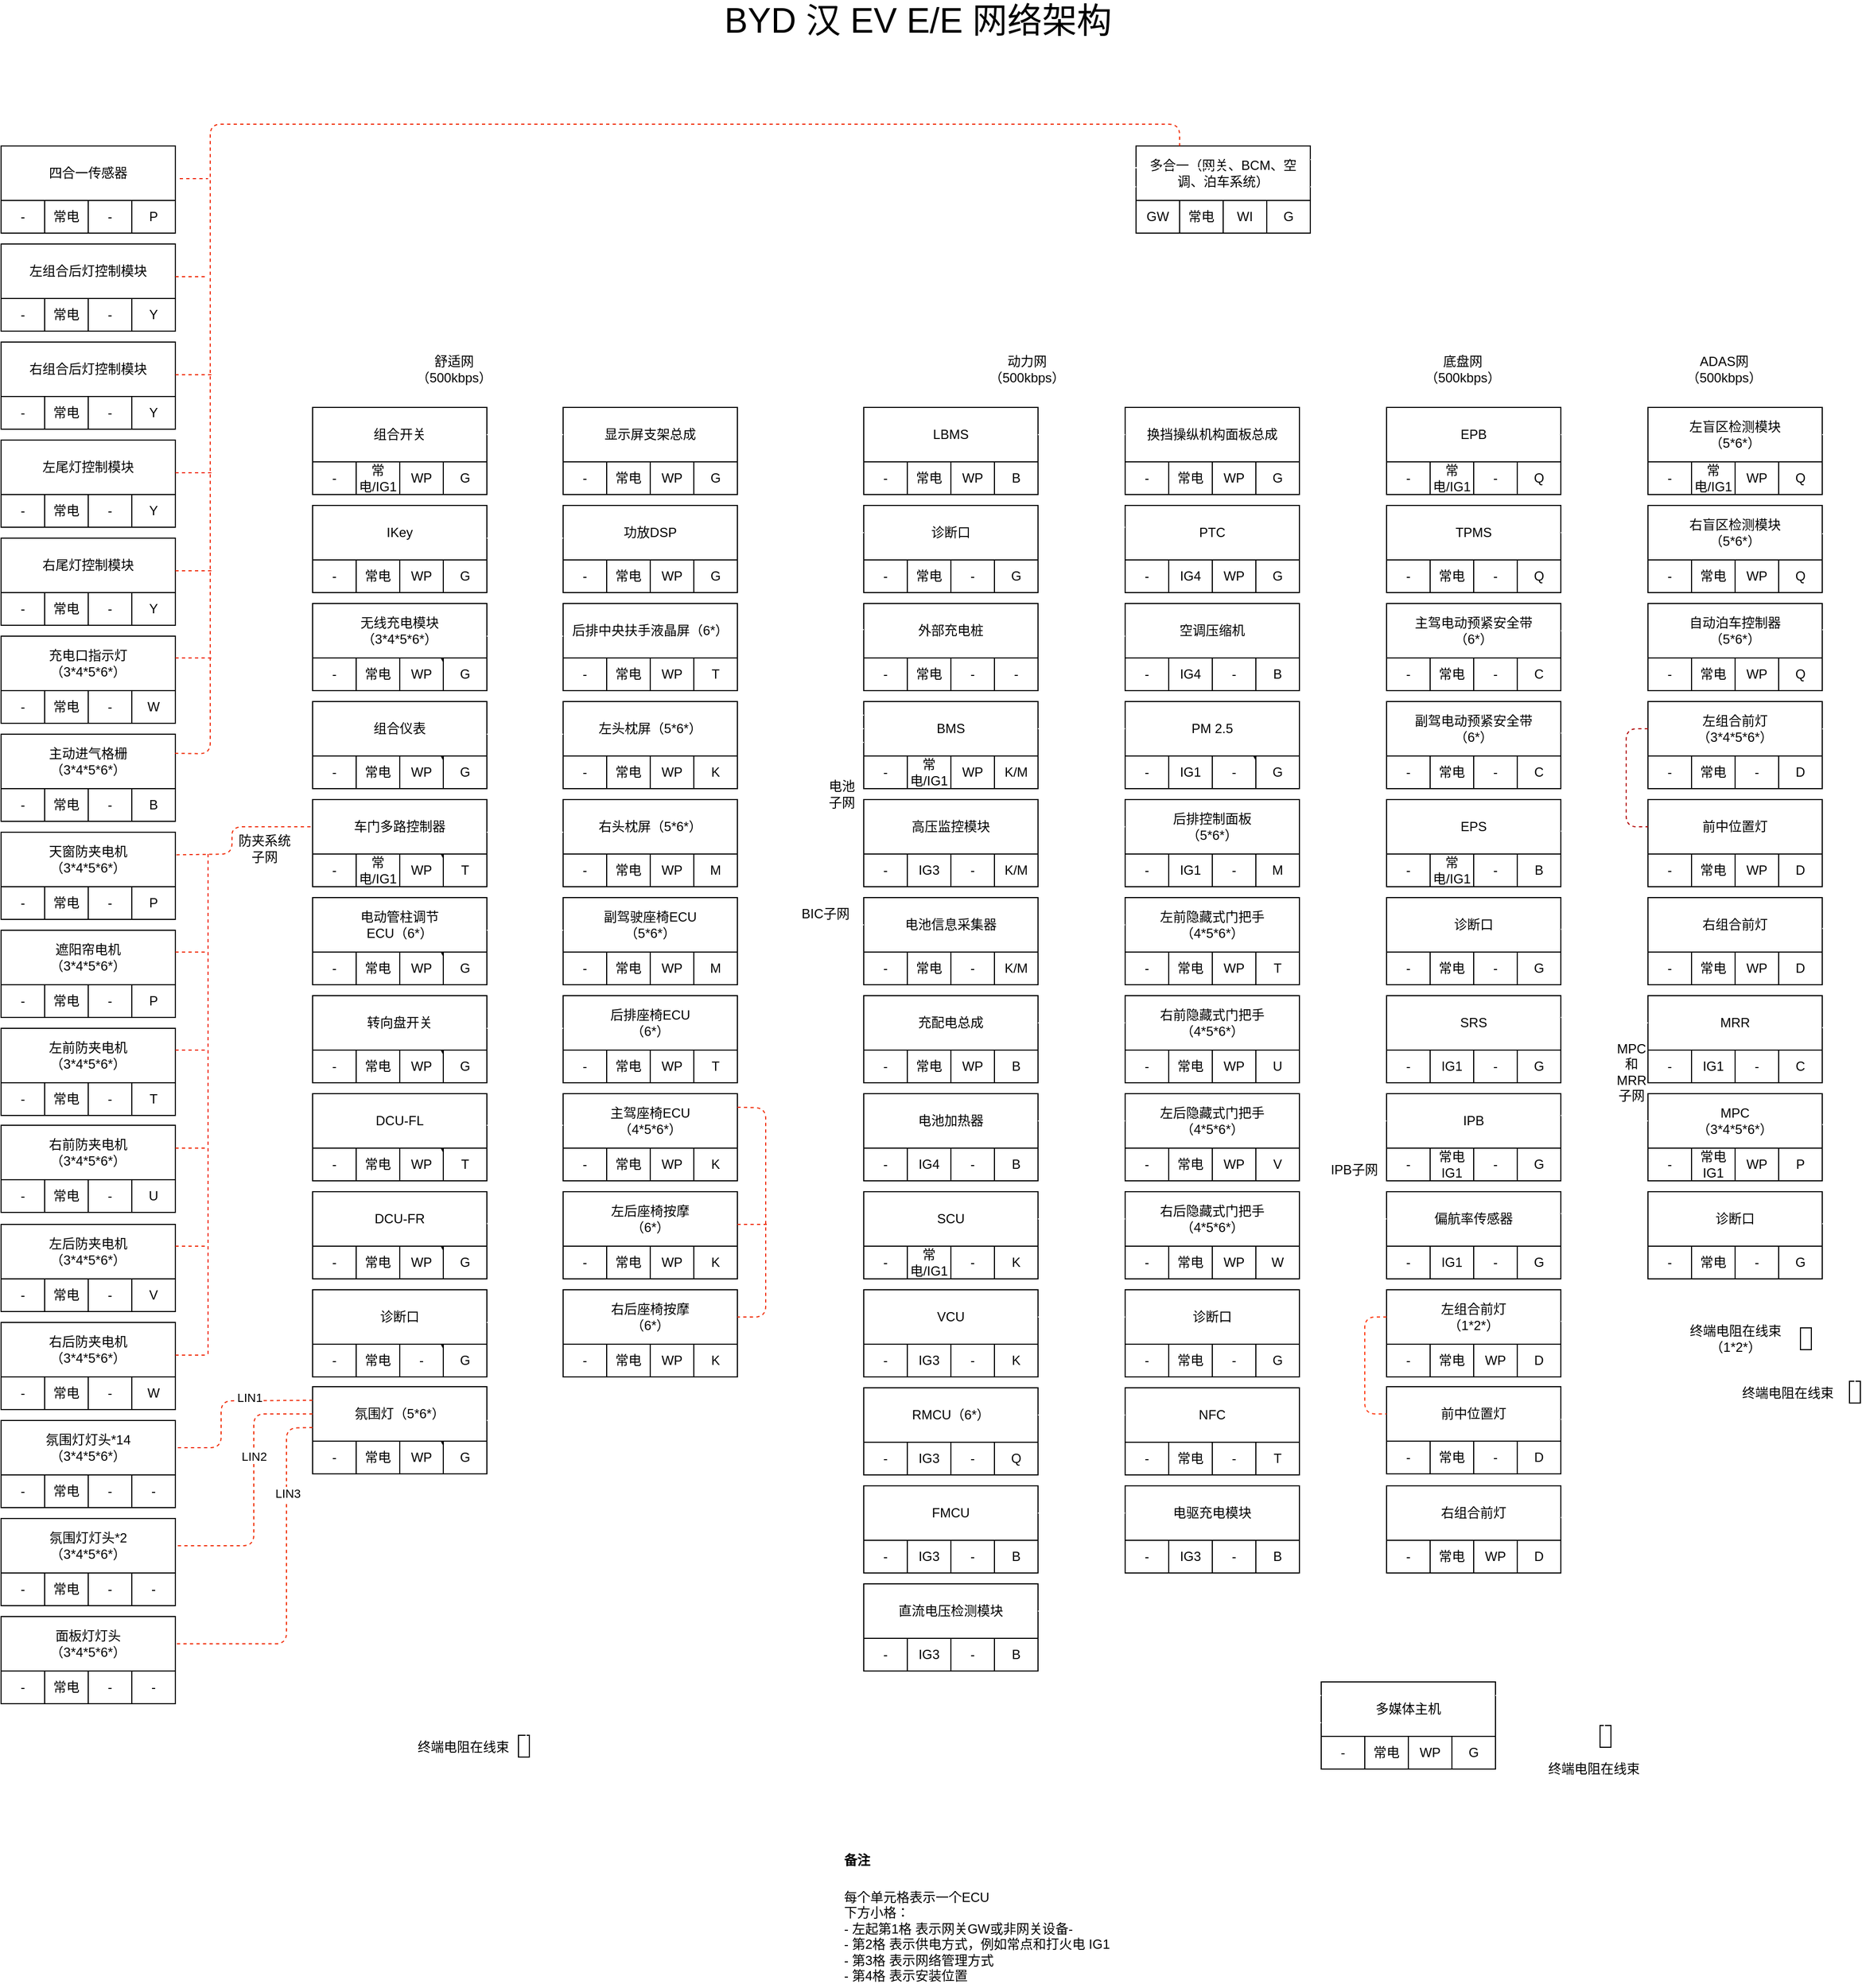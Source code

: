 <mxfile>
    <diagram id="R7W-UEV23sYKhvwzbe_B" name="Page-1">
        <mxGraphModel dx="4347" dy="5702" grid="1" gridSize="10" guides="1" tooltips="1" connect="1" arrows="1" fold="1" page="1" pageScale="1" pageWidth="827" pageHeight="1169" math="0" shadow="0">
            <root>
                <mxCell id="0"/>
                <mxCell id="1" parent="0"/>
                <mxCell id="3" value="BYD 汉 EV E/E 网络架构" style="text;html=1;strokeColor=none;fillColor=none;align=center;verticalAlign=middle;whiteSpace=wrap;rounded=0;fontSize=32;" parent="1" vertex="1">
                    <mxGeometry x="670" y="-180" width="460" height="30" as="geometry"/>
                </mxCell>
                <mxCell id="8" value="" style="group" parent="1" vertex="1" connectable="0">
                    <mxGeometry x="1100" y="-50" width="160" height="80" as="geometry"/>
                </mxCell>
                <mxCell id="2" value="多合一（网关、BCM、空调、泊车系统）" style="rounded=0;whiteSpace=wrap;html=1;" parent="8" vertex="1">
                    <mxGeometry width="160" height="50" as="geometry"/>
                </mxCell>
                <mxCell id="4" value="GW" style="rounded=0;whiteSpace=wrap;html=1;" parent="8" vertex="1">
                    <mxGeometry y="50" width="40" height="30" as="geometry"/>
                </mxCell>
                <mxCell id="5" value="常电" style="rounded=0;whiteSpace=wrap;html=1;" parent="8" vertex="1">
                    <mxGeometry x="40" y="50" width="40" height="30" as="geometry"/>
                </mxCell>
                <mxCell id="6" value="WI" style="rounded=0;whiteSpace=wrap;html=1;" parent="8" vertex="1">
                    <mxGeometry x="80" y="50" width="40" height="30" as="geometry"/>
                </mxCell>
                <mxCell id="7" value="G" style="rounded=0;whiteSpace=wrap;html=1;" parent="8" vertex="1">
                    <mxGeometry x="120" y="50" width="40" height="30" as="geometry"/>
                </mxCell>
                <mxCell id="9" value="" style="group" parent="1" vertex="1" connectable="0">
                    <mxGeometry x="58" y="-50" width="160" height="80" as="geometry"/>
                </mxCell>
                <mxCell id="10" value="四合一传感器" style="rounded=0;whiteSpace=wrap;html=1;" parent="9" vertex="1">
                    <mxGeometry width="160" height="50" as="geometry"/>
                </mxCell>
                <mxCell id="11" value="-" style="rounded=0;whiteSpace=wrap;html=1;" parent="9" vertex="1">
                    <mxGeometry y="50" width="40" height="30" as="geometry"/>
                </mxCell>
                <mxCell id="22" value="" style="edgeStyle=none;html=1;" parent="9" source="12" target="10" edge="1">
                    <mxGeometry relative="1" as="geometry"/>
                </mxCell>
                <mxCell id="12" value="常电" style="rounded=0;whiteSpace=wrap;html=1;" parent="9" vertex="1">
                    <mxGeometry x="40" y="50" width="40" height="30" as="geometry"/>
                </mxCell>
                <mxCell id="13" value="-" style="rounded=0;whiteSpace=wrap;html=1;" parent="9" vertex="1">
                    <mxGeometry x="80" y="50" width="40" height="30" as="geometry"/>
                </mxCell>
                <mxCell id="14" value="P" style="rounded=0;whiteSpace=wrap;html=1;" parent="9" vertex="1">
                    <mxGeometry x="120" y="50" width="40" height="30" as="geometry"/>
                </mxCell>
                <mxCell id="15" value="" style="group" parent="1" vertex="1" connectable="0">
                    <mxGeometry x="58" y="40" width="160" height="80" as="geometry"/>
                </mxCell>
                <mxCell id="16" value="左组合后灯控制模块" style="rounded=0;whiteSpace=wrap;html=1;" parent="15" vertex="1">
                    <mxGeometry width="160" height="50" as="geometry"/>
                </mxCell>
                <mxCell id="17" value="-" style="rounded=0;whiteSpace=wrap;html=1;" parent="15" vertex="1">
                    <mxGeometry y="50" width="40" height="30" as="geometry"/>
                </mxCell>
                <mxCell id="18" value="常电" style="rounded=0;whiteSpace=wrap;html=1;" parent="15" vertex="1">
                    <mxGeometry x="40" y="50" width="40" height="30" as="geometry"/>
                </mxCell>
                <mxCell id="19" value="-" style="rounded=0;whiteSpace=wrap;html=1;" parent="15" vertex="1">
                    <mxGeometry x="80" y="50" width="40" height="30" as="geometry"/>
                </mxCell>
                <mxCell id="20" value="Y" style="rounded=0;whiteSpace=wrap;html=1;" parent="15" vertex="1">
                    <mxGeometry x="120" y="50" width="40" height="30" as="geometry"/>
                </mxCell>
                <mxCell id="23" value="" style="group" parent="1" vertex="1" connectable="0">
                    <mxGeometry x="58" y="130" width="160" height="80" as="geometry"/>
                </mxCell>
                <mxCell id="24" value="右组合后灯控制模块" style="rounded=0;whiteSpace=wrap;html=1;" parent="23" vertex="1">
                    <mxGeometry width="160" height="50" as="geometry"/>
                </mxCell>
                <mxCell id="25" value="-" style="rounded=0;whiteSpace=wrap;html=1;" parent="23" vertex="1">
                    <mxGeometry y="50" width="40" height="30" as="geometry"/>
                </mxCell>
                <mxCell id="26" value="常电" style="rounded=0;whiteSpace=wrap;html=1;" parent="23" vertex="1">
                    <mxGeometry x="40" y="50" width="40" height="30" as="geometry"/>
                </mxCell>
                <mxCell id="27" value="-" style="rounded=0;whiteSpace=wrap;html=1;" parent="23" vertex="1">
                    <mxGeometry x="80" y="50" width="40" height="30" as="geometry"/>
                </mxCell>
                <mxCell id="28" value="Y" style="rounded=0;whiteSpace=wrap;html=1;" parent="23" vertex="1">
                    <mxGeometry x="120" y="50" width="40" height="30" as="geometry"/>
                </mxCell>
                <mxCell id="31" value="" style="group" parent="1" vertex="1" connectable="0">
                    <mxGeometry x="58" y="220" width="160" height="80" as="geometry"/>
                </mxCell>
                <mxCell id="32" value="左尾灯控制模块" style="rounded=0;whiteSpace=wrap;html=1;" parent="31" vertex="1">
                    <mxGeometry width="160" height="50" as="geometry"/>
                </mxCell>
                <mxCell id="33" value="-" style="rounded=0;whiteSpace=wrap;html=1;" parent="31" vertex="1">
                    <mxGeometry y="50" width="40" height="30" as="geometry"/>
                </mxCell>
                <mxCell id="34" value="常电" style="rounded=0;whiteSpace=wrap;html=1;" parent="31" vertex="1">
                    <mxGeometry x="40" y="50" width="40" height="30" as="geometry"/>
                </mxCell>
                <mxCell id="35" value="-" style="rounded=0;whiteSpace=wrap;html=1;" parent="31" vertex="1">
                    <mxGeometry x="80" y="50" width="40" height="30" as="geometry"/>
                </mxCell>
                <mxCell id="36" value="Y" style="rounded=0;whiteSpace=wrap;html=1;" parent="31" vertex="1">
                    <mxGeometry x="120" y="50" width="40" height="30" as="geometry"/>
                </mxCell>
                <mxCell id="37" value="" style="group" parent="1" vertex="1" connectable="0">
                    <mxGeometry x="58" y="310" width="160" height="80" as="geometry"/>
                </mxCell>
                <mxCell id="38" value="右尾灯控制模块" style="rounded=0;whiteSpace=wrap;html=1;" parent="37" vertex="1">
                    <mxGeometry width="160" height="50" as="geometry"/>
                </mxCell>
                <mxCell id="39" value="-" style="rounded=0;whiteSpace=wrap;html=1;" parent="37" vertex="1">
                    <mxGeometry y="50" width="40" height="30" as="geometry"/>
                </mxCell>
                <mxCell id="40" value="常电" style="rounded=0;whiteSpace=wrap;html=1;" parent="37" vertex="1">
                    <mxGeometry x="40" y="50" width="40" height="30" as="geometry"/>
                </mxCell>
                <mxCell id="41" value="-" style="rounded=0;whiteSpace=wrap;html=1;" parent="37" vertex="1">
                    <mxGeometry x="80" y="50" width="40" height="30" as="geometry"/>
                </mxCell>
                <mxCell id="42" value="Y" style="rounded=0;whiteSpace=wrap;html=1;" parent="37" vertex="1">
                    <mxGeometry x="120" y="50" width="40" height="30" as="geometry"/>
                </mxCell>
                <mxCell id="43" value="" style="group" parent="1" vertex="1" connectable="0">
                    <mxGeometry x="58" y="400" width="160" height="80" as="geometry"/>
                </mxCell>
                <mxCell id="44" value="充电口指示灯&lt;br&gt;（3*4*5*6*）" style="rounded=0;whiteSpace=wrap;html=1;" parent="43" vertex="1">
                    <mxGeometry width="160" height="50" as="geometry"/>
                </mxCell>
                <mxCell id="45" value="-" style="rounded=0;whiteSpace=wrap;html=1;" parent="43" vertex="1">
                    <mxGeometry y="50" width="40" height="30" as="geometry"/>
                </mxCell>
                <mxCell id="46" value="常电" style="rounded=0;whiteSpace=wrap;html=1;" parent="43" vertex="1">
                    <mxGeometry x="40" y="50" width="40" height="30" as="geometry"/>
                </mxCell>
                <mxCell id="47" value="-" style="rounded=0;whiteSpace=wrap;html=1;" parent="43" vertex="1">
                    <mxGeometry x="80" y="50" width="40" height="30" as="geometry"/>
                </mxCell>
                <mxCell id="48" value="W" style="rounded=0;whiteSpace=wrap;html=1;" parent="43" vertex="1">
                    <mxGeometry x="120" y="50" width="40" height="30" as="geometry"/>
                </mxCell>
                <mxCell id="49" value="" style="group" parent="1" vertex="1" connectable="0">
                    <mxGeometry x="58" y="490" width="160" height="80" as="geometry"/>
                </mxCell>
                <mxCell id="50" value="主动进气格栅&lt;br&gt;（3*4*5*6*）" style="rounded=0;whiteSpace=wrap;html=1;" parent="49" vertex="1">
                    <mxGeometry width="160" height="50" as="geometry"/>
                </mxCell>
                <mxCell id="51" value="-" style="rounded=0;whiteSpace=wrap;html=1;" parent="49" vertex="1">
                    <mxGeometry y="50" width="40" height="30" as="geometry"/>
                </mxCell>
                <mxCell id="52" value="常电" style="rounded=0;whiteSpace=wrap;html=1;" parent="49" vertex="1">
                    <mxGeometry x="40" y="50" width="40" height="30" as="geometry"/>
                </mxCell>
                <mxCell id="53" value="-" style="rounded=0;whiteSpace=wrap;html=1;" parent="49" vertex="1">
                    <mxGeometry x="80" y="50" width="40" height="30" as="geometry"/>
                </mxCell>
                <mxCell id="54" value="B" style="rounded=0;whiteSpace=wrap;html=1;" parent="49" vertex="1">
                    <mxGeometry x="120" y="50" width="40" height="30" as="geometry"/>
                </mxCell>
                <mxCell id="55" value="" style="group" parent="1" vertex="1" connectable="0">
                    <mxGeometry x="58" y="580" width="160" height="80" as="geometry"/>
                </mxCell>
                <mxCell id="56" value="天窗防夹电机&lt;br&gt;（3*4*5*6*）" style="rounded=0;whiteSpace=wrap;html=1;" parent="55" vertex="1">
                    <mxGeometry width="160" height="50" as="geometry"/>
                </mxCell>
                <mxCell id="57" value="-" style="rounded=0;whiteSpace=wrap;html=1;" parent="55" vertex="1">
                    <mxGeometry y="50" width="40" height="30" as="geometry"/>
                </mxCell>
                <mxCell id="58" value="常电" style="rounded=0;whiteSpace=wrap;html=1;" parent="55" vertex="1">
                    <mxGeometry x="40" y="50" width="40" height="30" as="geometry"/>
                </mxCell>
                <mxCell id="59" value="-" style="rounded=0;whiteSpace=wrap;html=1;" parent="55" vertex="1">
                    <mxGeometry x="80" y="50" width="40" height="30" as="geometry"/>
                </mxCell>
                <mxCell id="60" value="P" style="rounded=0;whiteSpace=wrap;html=1;" parent="55" vertex="1">
                    <mxGeometry x="120" y="50" width="40" height="30" as="geometry"/>
                </mxCell>
                <mxCell id="61" value="" style="group" parent="1" vertex="1" connectable="0">
                    <mxGeometry x="58" y="670" width="160" height="80" as="geometry"/>
                </mxCell>
                <mxCell id="62" value="遮阳帘电机&lt;br&gt;（3*4*5*6*）" style="rounded=0;whiteSpace=wrap;html=1;" parent="61" vertex="1">
                    <mxGeometry width="160" height="50" as="geometry"/>
                </mxCell>
                <mxCell id="63" value="-" style="rounded=0;whiteSpace=wrap;html=1;" parent="61" vertex="1">
                    <mxGeometry y="50" width="40" height="30" as="geometry"/>
                </mxCell>
                <mxCell id="64" value="常电" style="rounded=0;whiteSpace=wrap;html=1;" parent="61" vertex="1">
                    <mxGeometry x="40" y="50" width="40" height="30" as="geometry"/>
                </mxCell>
                <mxCell id="65" value="-" style="rounded=0;whiteSpace=wrap;html=1;" parent="61" vertex="1">
                    <mxGeometry x="80" y="50" width="40" height="30" as="geometry"/>
                </mxCell>
                <mxCell id="66" value="P" style="rounded=0;whiteSpace=wrap;html=1;" parent="61" vertex="1">
                    <mxGeometry x="120" y="50" width="40" height="30" as="geometry"/>
                </mxCell>
                <mxCell id="67" value="" style="group" parent="1" vertex="1" connectable="0">
                    <mxGeometry x="58" y="760" width="160" height="80" as="geometry"/>
                </mxCell>
                <mxCell id="68" value="左前防夹电机&lt;br&gt;（3*4*5*6*）" style="rounded=0;whiteSpace=wrap;html=1;" parent="67" vertex="1">
                    <mxGeometry width="160" height="50" as="geometry"/>
                </mxCell>
                <mxCell id="69" value="-" style="rounded=0;whiteSpace=wrap;html=1;" parent="67" vertex="1">
                    <mxGeometry y="50" width="40" height="30" as="geometry"/>
                </mxCell>
                <mxCell id="70" value="常电" style="rounded=0;whiteSpace=wrap;html=1;" parent="67" vertex="1">
                    <mxGeometry x="40" y="50" width="40" height="30" as="geometry"/>
                </mxCell>
                <mxCell id="71" value="-" style="rounded=0;whiteSpace=wrap;html=1;" parent="67" vertex="1">
                    <mxGeometry x="80" y="50" width="40" height="30" as="geometry"/>
                </mxCell>
                <mxCell id="72" value="T" style="rounded=0;whiteSpace=wrap;html=1;" parent="67" vertex="1">
                    <mxGeometry x="120" y="50" width="40" height="30" as="geometry"/>
                </mxCell>
                <mxCell id="73" value="" style="group" parent="1" vertex="1" connectable="0">
                    <mxGeometry x="58" y="849" width="160" height="80" as="geometry"/>
                </mxCell>
                <mxCell id="74" value="右前防夹电机&lt;br&gt;（3*4*5*6*）" style="rounded=0;whiteSpace=wrap;html=1;" parent="73" vertex="1">
                    <mxGeometry width="160" height="50" as="geometry"/>
                </mxCell>
                <mxCell id="75" value="-" style="rounded=0;whiteSpace=wrap;html=1;" parent="73" vertex="1">
                    <mxGeometry y="50" width="40" height="30" as="geometry"/>
                </mxCell>
                <mxCell id="76" value="常电" style="rounded=0;whiteSpace=wrap;html=1;" parent="73" vertex="1">
                    <mxGeometry x="40" y="50" width="40" height="30" as="geometry"/>
                </mxCell>
                <mxCell id="77" value="-" style="rounded=0;whiteSpace=wrap;html=1;" parent="73" vertex="1">
                    <mxGeometry x="80" y="50" width="40" height="30" as="geometry"/>
                </mxCell>
                <mxCell id="78" value="U" style="rounded=0;whiteSpace=wrap;html=1;" parent="73" vertex="1">
                    <mxGeometry x="120" y="50" width="40" height="30" as="geometry"/>
                </mxCell>
                <mxCell id="79" value="" style="group" parent="1" vertex="1" connectable="0">
                    <mxGeometry x="58" y="940" width="160" height="80" as="geometry"/>
                </mxCell>
                <mxCell id="80" value="左后防夹电机&lt;br&gt;（3*4*5*6*）" style="rounded=0;whiteSpace=wrap;html=1;" parent="79" vertex="1">
                    <mxGeometry width="160" height="50" as="geometry"/>
                </mxCell>
                <mxCell id="81" value="-" style="rounded=0;whiteSpace=wrap;html=1;" parent="79" vertex="1">
                    <mxGeometry y="50" width="40" height="30" as="geometry"/>
                </mxCell>
                <mxCell id="82" value="常电" style="rounded=0;whiteSpace=wrap;html=1;" parent="79" vertex="1">
                    <mxGeometry x="40" y="50" width="40" height="30" as="geometry"/>
                </mxCell>
                <mxCell id="83" value="-" style="rounded=0;whiteSpace=wrap;html=1;" parent="79" vertex="1">
                    <mxGeometry x="80" y="50" width="40" height="30" as="geometry"/>
                </mxCell>
                <mxCell id="84" value="V" style="rounded=0;whiteSpace=wrap;html=1;" parent="79" vertex="1">
                    <mxGeometry x="120" y="50" width="40" height="30" as="geometry"/>
                </mxCell>
                <mxCell id="85" value="" style="group" parent="1" vertex="1" connectable="0">
                    <mxGeometry x="58" y="1030" width="160" height="80" as="geometry"/>
                </mxCell>
                <mxCell id="86" value="右后防夹电机&lt;br&gt;（3*4*5*6*）" style="rounded=0;whiteSpace=wrap;html=1;" parent="85" vertex="1">
                    <mxGeometry width="160" height="50" as="geometry"/>
                </mxCell>
                <mxCell id="87" value="-" style="rounded=0;whiteSpace=wrap;html=1;" parent="85" vertex="1">
                    <mxGeometry y="50" width="40" height="30" as="geometry"/>
                </mxCell>
                <mxCell id="88" value="常电" style="rounded=0;whiteSpace=wrap;html=1;" parent="85" vertex="1">
                    <mxGeometry x="40" y="50" width="40" height="30" as="geometry"/>
                </mxCell>
                <mxCell id="89" value="-" style="rounded=0;whiteSpace=wrap;html=1;" parent="85" vertex="1">
                    <mxGeometry x="80" y="50" width="40" height="30" as="geometry"/>
                </mxCell>
                <mxCell id="90" value="W" style="rounded=0;whiteSpace=wrap;html=1;" parent="85" vertex="1">
                    <mxGeometry x="120" y="50" width="40" height="30" as="geometry"/>
                </mxCell>
                <mxCell id="91" value="" style="group" parent="1" vertex="1" connectable="0">
                    <mxGeometry x="58" y="1120" width="160" height="80" as="geometry"/>
                </mxCell>
                <mxCell id="92" value="氛围灯灯头*14&lt;br&gt;（3*4*5*6*）" style="rounded=0;whiteSpace=wrap;html=1;" parent="91" vertex="1">
                    <mxGeometry width="160" height="50" as="geometry"/>
                </mxCell>
                <mxCell id="93" value="-" style="rounded=0;whiteSpace=wrap;html=1;" parent="91" vertex="1">
                    <mxGeometry y="50" width="40" height="30" as="geometry"/>
                </mxCell>
                <mxCell id="94" value="常电" style="rounded=0;whiteSpace=wrap;html=1;" parent="91" vertex="1">
                    <mxGeometry x="40" y="50" width="40" height="30" as="geometry"/>
                </mxCell>
                <mxCell id="95" value="-" style="rounded=0;whiteSpace=wrap;html=1;" parent="91" vertex="1">
                    <mxGeometry x="80" y="50" width="40" height="30" as="geometry"/>
                </mxCell>
                <mxCell id="96" value="-" style="rounded=0;whiteSpace=wrap;html=1;" parent="91" vertex="1">
                    <mxGeometry x="120" y="50" width="40" height="30" as="geometry"/>
                </mxCell>
                <mxCell id="97" value="" style="group" parent="1" vertex="1" connectable="0">
                    <mxGeometry x="58" y="1210" width="160" height="80" as="geometry"/>
                </mxCell>
                <mxCell id="98" value="氛围灯灯头*2&lt;br&gt;（3*4*5*6*）" style="rounded=0;whiteSpace=wrap;html=1;" parent="97" vertex="1">
                    <mxGeometry width="160" height="50" as="geometry"/>
                </mxCell>
                <mxCell id="99" value="-" style="rounded=0;whiteSpace=wrap;html=1;" parent="97" vertex="1">
                    <mxGeometry y="50" width="40" height="30" as="geometry"/>
                </mxCell>
                <mxCell id="100" value="常电" style="rounded=0;whiteSpace=wrap;html=1;" parent="97" vertex="1">
                    <mxGeometry x="40" y="50" width="40" height="30" as="geometry"/>
                </mxCell>
                <mxCell id="101" value="-" style="rounded=0;whiteSpace=wrap;html=1;" parent="97" vertex="1">
                    <mxGeometry x="80" y="50" width="40" height="30" as="geometry"/>
                </mxCell>
                <mxCell id="102" value="-" style="rounded=0;whiteSpace=wrap;html=1;" parent="97" vertex="1">
                    <mxGeometry x="120" y="50" width="40" height="30" as="geometry"/>
                </mxCell>
                <mxCell id="103" value="" style="group" parent="1" vertex="1" connectable="0">
                    <mxGeometry x="58" y="1300" width="160" height="80" as="geometry"/>
                </mxCell>
                <mxCell id="104" value="面板灯灯头&lt;br&gt;（3*4*5*6*）" style="rounded=0;whiteSpace=wrap;html=1;" parent="103" vertex="1">
                    <mxGeometry width="160" height="50" as="geometry"/>
                </mxCell>
                <mxCell id="105" value="-" style="rounded=0;whiteSpace=wrap;html=1;" parent="103" vertex="1">
                    <mxGeometry y="50" width="40" height="30" as="geometry"/>
                </mxCell>
                <mxCell id="106" value="常电" style="rounded=0;whiteSpace=wrap;html=1;" parent="103" vertex="1">
                    <mxGeometry x="40" y="50" width="40" height="30" as="geometry"/>
                </mxCell>
                <mxCell id="107" value="-" style="rounded=0;whiteSpace=wrap;html=1;" parent="103" vertex="1">
                    <mxGeometry x="80" y="50" width="40" height="30" as="geometry"/>
                </mxCell>
                <mxCell id="108" value="-" style="rounded=0;whiteSpace=wrap;html=1;" parent="103" vertex="1">
                    <mxGeometry x="120" y="50" width="40" height="30" as="geometry"/>
                </mxCell>
                <mxCell id="109" value="" style="group" parent="1" vertex="1" connectable="0">
                    <mxGeometry x="344" y="190" width="160" height="80" as="geometry"/>
                </mxCell>
                <mxCell id="110" value="组合开关" style="rounded=0;whiteSpace=wrap;html=1;" parent="109" vertex="1">
                    <mxGeometry width="160" height="50" as="geometry"/>
                </mxCell>
                <mxCell id="111" value="-" style="rounded=0;whiteSpace=wrap;html=1;" parent="109" vertex="1">
                    <mxGeometry y="50" width="40" height="30" as="geometry"/>
                </mxCell>
                <mxCell id="112" value="" style="edgeStyle=none;html=1;" parent="109" source="113" target="110" edge="1">
                    <mxGeometry relative="1" as="geometry"/>
                </mxCell>
                <mxCell id="113" value="常电/IG1" style="rounded=0;whiteSpace=wrap;html=1;" parent="109" vertex="1">
                    <mxGeometry x="40" y="50" width="40" height="30" as="geometry"/>
                </mxCell>
                <mxCell id="114" value="WP" style="rounded=0;whiteSpace=wrap;html=1;" parent="109" vertex="1">
                    <mxGeometry x="80" y="50" width="40" height="30" as="geometry"/>
                </mxCell>
                <mxCell id="115" value="G" style="rounded=0;whiteSpace=wrap;html=1;" parent="109" vertex="1">
                    <mxGeometry x="120" y="50" width="40" height="30" as="geometry"/>
                </mxCell>
                <mxCell id="116" value="舒适网（500kbps）" style="text;html=1;strokeColor=none;fillColor=none;align=center;verticalAlign=middle;whiteSpace=wrap;rounded=0;" parent="1" vertex="1">
                    <mxGeometry x="444" y="140" width="60" height="30" as="geometry"/>
                </mxCell>
                <mxCell id="117" value="" style="group" parent="1" vertex="1" connectable="0">
                    <mxGeometry x="344" y="280" width="160" height="80" as="geometry"/>
                </mxCell>
                <mxCell id="118" value="IKey" style="rounded=0;whiteSpace=wrap;html=1;" parent="117" vertex="1">
                    <mxGeometry width="160" height="50" as="geometry"/>
                </mxCell>
                <mxCell id="119" value="-" style="rounded=0;whiteSpace=wrap;html=1;" parent="117" vertex="1">
                    <mxGeometry y="50" width="40" height="30" as="geometry"/>
                </mxCell>
                <mxCell id="120" value="" style="edgeStyle=none;html=1;" parent="117" source="121" target="118" edge="1">
                    <mxGeometry relative="1" as="geometry"/>
                </mxCell>
                <mxCell id="121" value="常电" style="rounded=0;whiteSpace=wrap;html=1;" parent="117" vertex="1">
                    <mxGeometry x="40" y="50" width="40" height="30" as="geometry"/>
                </mxCell>
                <mxCell id="122" value="WP" style="rounded=0;whiteSpace=wrap;html=1;" parent="117" vertex="1">
                    <mxGeometry x="80" y="50" width="40" height="30" as="geometry"/>
                </mxCell>
                <mxCell id="123" value="G" style="rounded=0;whiteSpace=wrap;html=1;" parent="117" vertex="1">
                    <mxGeometry x="120" y="50" width="40" height="30" as="geometry"/>
                </mxCell>
                <mxCell id="124" value="" style="group" parent="1" vertex="1" connectable="0">
                    <mxGeometry x="344" y="370" width="160" height="80" as="geometry"/>
                </mxCell>
                <mxCell id="125" value="无线充电模块&lt;br&gt;（3*4*5*6*）" style="rounded=0;whiteSpace=wrap;html=1;" parent="124" vertex="1">
                    <mxGeometry width="160" height="50" as="geometry"/>
                </mxCell>
                <mxCell id="126" value="-" style="rounded=0;whiteSpace=wrap;html=1;" parent="124" vertex="1">
                    <mxGeometry y="50" width="40" height="30" as="geometry"/>
                </mxCell>
                <mxCell id="127" value="" style="edgeStyle=none;html=1;" parent="124" source="128" target="125" edge="1">
                    <mxGeometry relative="1" as="geometry"/>
                </mxCell>
                <mxCell id="128" value="常电" style="rounded=0;whiteSpace=wrap;html=1;" parent="124" vertex="1">
                    <mxGeometry x="40" y="50" width="40" height="30" as="geometry"/>
                </mxCell>
                <mxCell id="129" value="WP" style="rounded=0;whiteSpace=wrap;html=1;" parent="124" vertex="1">
                    <mxGeometry x="80" y="50" width="40" height="30" as="geometry"/>
                </mxCell>
                <mxCell id="131" value="" style="edgeStyle=none;html=1;" parent="124" source="130" target="125" edge="1">
                    <mxGeometry relative="1" as="geometry"/>
                </mxCell>
                <mxCell id="130" value="G" style="rounded=0;whiteSpace=wrap;html=1;" parent="124" vertex="1">
                    <mxGeometry x="120" y="50" width="40" height="30" as="geometry"/>
                </mxCell>
                <mxCell id="132" value="" style="group" parent="1" vertex="1" connectable="0">
                    <mxGeometry x="344" y="460" width="160" height="80" as="geometry"/>
                </mxCell>
                <mxCell id="133" value="组合仪表" style="rounded=0;whiteSpace=wrap;html=1;" parent="132" vertex="1">
                    <mxGeometry width="160" height="50" as="geometry"/>
                </mxCell>
                <mxCell id="134" value="-" style="rounded=0;whiteSpace=wrap;html=1;" parent="132" vertex="1">
                    <mxGeometry y="50" width="40" height="30" as="geometry"/>
                </mxCell>
                <mxCell id="135" value="" style="edgeStyle=none;html=1;" parent="132" source="136" target="133" edge="1">
                    <mxGeometry relative="1" as="geometry"/>
                </mxCell>
                <mxCell id="136" value="常电" style="rounded=0;whiteSpace=wrap;html=1;" parent="132" vertex="1">
                    <mxGeometry x="40" y="50" width="40" height="30" as="geometry"/>
                </mxCell>
                <mxCell id="137" value="WP" style="rounded=0;whiteSpace=wrap;html=1;" parent="132" vertex="1">
                    <mxGeometry x="80" y="50" width="40" height="30" as="geometry"/>
                </mxCell>
                <mxCell id="138" value="" style="edgeStyle=none;html=1;" parent="132" source="139" target="133" edge="1">
                    <mxGeometry relative="1" as="geometry"/>
                </mxCell>
                <mxCell id="139" value="G" style="rounded=0;whiteSpace=wrap;html=1;" parent="132" vertex="1">
                    <mxGeometry x="120" y="50" width="40" height="30" as="geometry"/>
                </mxCell>
                <mxCell id="140" value="" style="group" parent="1" vertex="1" connectable="0">
                    <mxGeometry x="344" y="550" width="160" height="80" as="geometry"/>
                </mxCell>
                <mxCell id="141" value="车门多路控制器" style="rounded=0;whiteSpace=wrap;html=1;" parent="140" vertex="1">
                    <mxGeometry width="160" height="50" as="geometry"/>
                </mxCell>
                <mxCell id="142" value="-" style="rounded=0;whiteSpace=wrap;html=1;" parent="140" vertex="1">
                    <mxGeometry y="50" width="40" height="30" as="geometry"/>
                </mxCell>
                <mxCell id="143" value="" style="edgeStyle=none;html=1;" parent="140" source="144" target="141" edge="1">
                    <mxGeometry relative="1" as="geometry"/>
                </mxCell>
                <mxCell id="144" value="常电/IG1" style="rounded=0;whiteSpace=wrap;html=1;" parent="140" vertex="1">
                    <mxGeometry x="40" y="50" width="40" height="30" as="geometry"/>
                </mxCell>
                <mxCell id="145" value="WP" style="rounded=0;whiteSpace=wrap;html=1;" parent="140" vertex="1">
                    <mxGeometry x="80" y="50" width="40" height="30" as="geometry"/>
                </mxCell>
                <mxCell id="146" value="" style="edgeStyle=none;html=1;" parent="140" source="147" target="141" edge="1">
                    <mxGeometry relative="1" as="geometry"/>
                </mxCell>
                <mxCell id="147" value="T" style="rounded=0;whiteSpace=wrap;html=1;" parent="140" vertex="1">
                    <mxGeometry x="120" y="50" width="40" height="30" as="geometry"/>
                </mxCell>
                <mxCell id="148" value="" style="group" parent="1" vertex="1" connectable="0">
                    <mxGeometry x="344" y="640" width="160" height="80" as="geometry"/>
                </mxCell>
                <mxCell id="149" value="电动管柱调节&lt;br&gt;ECU（6*）" style="rounded=0;whiteSpace=wrap;html=1;" parent="148" vertex="1">
                    <mxGeometry width="160" height="50" as="geometry"/>
                </mxCell>
                <mxCell id="150" value="-" style="rounded=0;whiteSpace=wrap;html=1;" parent="148" vertex="1">
                    <mxGeometry y="50" width="40" height="30" as="geometry"/>
                </mxCell>
                <mxCell id="151" value="" style="edgeStyle=none;html=1;" parent="148" source="152" target="149" edge="1">
                    <mxGeometry relative="1" as="geometry"/>
                </mxCell>
                <mxCell id="152" value="常电" style="rounded=0;whiteSpace=wrap;html=1;" parent="148" vertex="1">
                    <mxGeometry x="40" y="50" width="40" height="30" as="geometry"/>
                </mxCell>
                <mxCell id="153" value="WP" style="rounded=0;whiteSpace=wrap;html=1;" parent="148" vertex="1">
                    <mxGeometry x="80" y="50" width="40" height="30" as="geometry"/>
                </mxCell>
                <mxCell id="154" value="" style="edgeStyle=none;html=1;" parent="148" source="155" target="149" edge="1">
                    <mxGeometry relative="1" as="geometry"/>
                </mxCell>
                <mxCell id="155" value="G" style="rounded=0;whiteSpace=wrap;html=1;" parent="148" vertex="1">
                    <mxGeometry x="120" y="50" width="40" height="30" as="geometry"/>
                </mxCell>
                <mxCell id="156" value="" style="group" parent="1" vertex="1" connectable="0">
                    <mxGeometry x="344" y="730" width="160" height="80" as="geometry"/>
                </mxCell>
                <mxCell id="157" value="转向盘开关" style="rounded=0;whiteSpace=wrap;html=1;" parent="156" vertex="1">
                    <mxGeometry width="160" height="50" as="geometry"/>
                </mxCell>
                <mxCell id="158" value="-" style="rounded=0;whiteSpace=wrap;html=1;" parent="156" vertex="1">
                    <mxGeometry y="50" width="40" height="30" as="geometry"/>
                </mxCell>
                <mxCell id="159" value="" style="edgeStyle=none;html=1;" parent="156" source="160" target="157" edge="1">
                    <mxGeometry relative="1" as="geometry"/>
                </mxCell>
                <mxCell id="160" value="常电" style="rounded=0;whiteSpace=wrap;html=1;" parent="156" vertex="1">
                    <mxGeometry x="40" y="50" width="40" height="30" as="geometry"/>
                </mxCell>
                <mxCell id="161" value="WP" style="rounded=0;whiteSpace=wrap;html=1;" parent="156" vertex="1">
                    <mxGeometry x="80" y="50" width="40" height="30" as="geometry"/>
                </mxCell>
                <mxCell id="162" value="" style="edgeStyle=none;html=1;" parent="156" source="163" target="157" edge="1">
                    <mxGeometry relative="1" as="geometry"/>
                </mxCell>
                <mxCell id="163" value="G" style="rounded=0;whiteSpace=wrap;html=1;" parent="156" vertex="1">
                    <mxGeometry x="120" y="50" width="40" height="30" as="geometry"/>
                </mxCell>
                <mxCell id="164" value="" style="group" parent="1" vertex="1" connectable="0">
                    <mxGeometry x="344" y="820" width="160" height="80" as="geometry"/>
                </mxCell>
                <mxCell id="165" value="DCU-FL" style="rounded=0;whiteSpace=wrap;html=1;" parent="164" vertex="1">
                    <mxGeometry width="160" height="50" as="geometry"/>
                </mxCell>
                <mxCell id="166" value="-" style="rounded=0;whiteSpace=wrap;html=1;" parent="164" vertex="1">
                    <mxGeometry y="50" width="40" height="30" as="geometry"/>
                </mxCell>
                <mxCell id="167" value="" style="edgeStyle=none;html=1;" parent="164" source="168" target="165" edge="1">
                    <mxGeometry relative="1" as="geometry"/>
                </mxCell>
                <mxCell id="168" value="常电" style="rounded=0;whiteSpace=wrap;html=1;" parent="164" vertex="1">
                    <mxGeometry x="40" y="50" width="40" height="30" as="geometry"/>
                </mxCell>
                <mxCell id="169" value="WP" style="rounded=0;whiteSpace=wrap;html=1;" parent="164" vertex="1">
                    <mxGeometry x="80" y="50" width="40" height="30" as="geometry"/>
                </mxCell>
                <mxCell id="170" value="" style="edgeStyle=none;html=1;" parent="164" source="171" target="165" edge="1">
                    <mxGeometry relative="1" as="geometry"/>
                </mxCell>
                <mxCell id="171" value="T" style="rounded=0;whiteSpace=wrap;html=1;" parent="164" vertex="1">
                    <mxGeometry x="120" y="50" width="40" height="30" as="geometry"/>
                </mxCell>
                <mxCell id="172" value="" style="group" parent="1" vertex="1" connectable="0">
                    <mxGeometry x="344" y="910" width="160" height="80" as="geometry"/>
                </mxCell>
                <mxCell id="173" value="DCU-FR" style="rounded=0;whiteSpace=wrap;html=1;" parent="172" vertex="1">
                    <mxGeometry width="160" height="50" as="geometry"/>
                </mxCell>
                <mxCell id="174" value="-" style="rounded=0;whiteSpace=wrap;html=1;" parent="172" vertex="1">
                    <mxGeometry y="50" width="40" height="30" as="geometry"/>
                </mxCell>
                <mxCell id="175" value="" style="edgeStyle=none;html=1;" parent="172" source="176" target="173" edge="1">
                    <mxGeometry relative="1" as="geometry"/>
                </mxCell>
                <mxCell id="176" value="常电" style="rounded=0;whiteSpace=wrap;html=1;" parent="172" vertex="1">
                    <mxGeometry x="40" y="50" width="40" height="30" as="geometry"/>
                </mxCell>
                <mxCell id="177" value="WP" style="rounded=0;whiteSpace=wrap;html=1;" parent="172" vertex="1">
                    <mxGeometry x="80" y="50" width="40" height="30" as="geometry"/>
                </mxCell>
                <mxCell id="178" value="" style="edgeStyle=none;html=1;" parent="172" source="179" target="173" edge="1">
                    <mxGeometry relative="1" as="geometry"/>
                </mxCell>
                <mxCell id="179" value="G" style="rounded=0;whiteSpace=wrap;html=1;" parent="172" vertex="1">
                    <mxGeometry x="120" y="50" width="40" height="30" as="geometry"/>
                </mxCell>
                <mxCell id="180" value="" style="group" parent="1" vertex="1" connectable="0">
                    <mxGeometry x="344" y="1000" width="160" height="80" as="geometry"/>
                </mxCell>
                <mxCell id="181" value="诊断口" style="rounded=0;whiteSpace=wrap;html=1;" parent="180" vertex="1">
                    <mxGeometry width="160" height="50" as="geometry"/>
                </mxCell>
                <mxCell id="182" value="-" style="rounded=0;whiteSpace=wrap;html=1;" parent="180" vertex="1">
                    <mxGeometry y="50" width="40" height="30" as="geometry"/>
                </mxCell>
                <mxCell id="183" value="" style="edgeStyle=none;html=1;" parent="180" source="184" target="181" edge="1">
                    <mxGeometry relative="1" as="geometry"/>
                </mxCell>
                <mxCell id="184" value="常电" style="rounded=0;whiteSpace=wrap;html=1;" parent="180" vertex="1">
                    <mxGeometry x="40" y="50" width="40" height="30" as="geometry"/>
                </mxCell>
                <mxCell id="185" value="-" style="rounded=0;whiteSpace=wrap;html=1;" parent="180" vertex="1">
                    <mxGeometry x="80" y="50" width="40" height="30" as="geometry"/>
                </mxCell>
                <mxCell id="186" value="" style="edgeStyle=none;html=1;" parent="180" source="187" target="181" edge="1">
                    <mxGeometry relative="1" as="geometry"/>
                </mxCell>
                <mxCell id="187" value="G" style="rounded=0;whiteSpace=wrap;html=1;" parent="180" vertex="1">
                    <mxGeometry x="120" y="50" width="40" height="30" as="geometry"/>
                </mxCell>
                <mxCell id="189" value="" style="group" parent="1" vertex="1" connectable="0">
                    <mxGeometry x="344" y="1089" width="160" height="80" as="geometry"/>
                </mxCell>
                <mxCell id="190" value="氛围灯（5*6*）" style="rounded=0;whiteSpace=wrap;html=1;" parent="189" vertex="1">
                    <mxGeometry width="160" height="50" as="geometry"/>
                </mxCell>
                <mxCell id="191" value="-" style="rounded=0;whiteSpace=wrap;html=1;" parent="189" vertex="1">
                    <mxGeometry y="50" width="40" height="30" as="geometry"/>
                </mxCell>
                <mxCell id="192" value="" style="edgeStyle=none;html=1;" parent="189" source="193" target="190" edge="1">
                    <mxGeometry relative="1" as="geometry"/>
                </mxCell>
                <mxCell id="193" value="常电" style="rounded=0;whiteSpace=wrap;html=1;" parent="189" vertex="1">
                    <mxGeometry x="40" y="50" width="40" height="30" as="geometry"/>
                </mxCell>
                <mxCell id="194" value="WP" style="rounded=0;whiteSpace=wrap;html=1;" parent="189" vertex="1">
                    <mxGeometry x="80" y="50" width="40" height="30" as="geometry"/>
                </mxCell>
                <mxCell id="195" value="" style="edgeStyle=none;html=1;" parent="189" source="196" target="190" edge="1">
                    <mxGeometry relative="1" as="geometry"/>
                </mxCell>
                <mxCell id="196" value="G" style="rounded=0;whiteSpace=wrap;html=1;" parent="189" vertex="1">
                    <mxGeometry x="120" y="50" width="40" height="30" as="geometry"/>
                </mxCell>
                <mxCell id="197" value="" style="group" parent="1" vertex="1" connectable="0">
                    <mxGeometry x="574" y="190" width="160" height="80" as="geometry"/>
                </mxCell>
                <mxCell id="198" value="显示屏支架总成" style="rounded=0;whiteSpace=wrap;html=1;" parent="197" vertex="1">
                    <mxGeometry width="160" height="50" as="geometry"/>
                </mxCell>
                <mxCell id="199" value="-" style="rounded=0;whiteSpace=wrap;html=1;" parent="197" vertex="1">
                    <mxGeometry y="50" width="40" height="30" as="geometry"/>
                </mxCell>
                <mxCell id="200" value="" style="edgeStyle=none;html=1;" parent="197" source="201" target="198" edge="1">
                    <mxGeometry relative="1" as="geometry"/>
                </mxCell>
                <mxCell id="201" value="常电" style="rounded=0;whiteSpace=wrap;html=1;" parent="197" vertex="1">
                    <mxGeometry x="40" y="50" width="40" height="30" as="geometry"/>
                </mxCell>
                <mxCell id="202" value="WP" style="rounded=0;whiteSpace=wrap;html=1;" parent="197" vertex="1">
                    <mxGeometry x="80" y="50" width="40" height="30" as="geometry"/>
                </mxCell>
                <mxCell id="203" value="G" style="rounded=0;whiteSpace=wrap;html=1;" parent="197" vertex="1">
                    <mxGeometry x="120" y="50" width="40" height="30" as="geometry"/>
                </mxCell>
                <mxCell id="204" value="" style="group" parent="1" vertex="1" connectable="0">
                    <mxGeometry x="574" y="280" width="160" height="80" as="geometry"/>
                </mxCell>
                <mxCell id="205" value="功放DSP" style="rounded=0;whiteSpace=wrap;html=1;" parent="204" vertex="1">
                    <mxGeometry width="160" height="50" as="geometry"/>
                </mxCell>
                <mxCell id="206" value="-" style="rounded=0;whiteSpace=wrap;html=1;" parent="204" vertex="1">
                    <mxGeometry y="50" width="40" height="30" as="geometry"/>
                </mxCell>
                <mxCell id="207" value="" style="edgeStyle=none;html=1;" parent="204" source="208" target="205" edge="1">
                    <mxGeometry relative="1" as="geometry"/>
                </mxCell>
                <mxCell id="208" value="常电" style="rounded=0;whiteSpace=wrap;html=1;" parent="204" vertex="1">
                    <mxGeometry x="40" y="50" width="40" height="30" as="geometry"/>
                </mxCell>
                <mxCell id="209" value="WP" style="rounded=0;whiteSpace=wrap;html=1;" parent="204" vertex="1">
                    <mxGeometry x="80" y="50" width="40" height="30" as="geometry"/>
                </mxCell>
                <mxCell id="210" value="G" style="rounded=0;whiteSpace=wrap;html=1;" parent="204" vertex="1">
                    <mxGeometry x="120" y="50" width="40" height="30" as="geometry"/>
                </mxCell>
                <mxCell id="211" value="" style="group" parent="1" vertex="1" connectable="0">
                    <mxGeometry x="574" y="370" width="160" height="80" as="geometry"/>
                </mxCell>
                <mxCell id="212" value="后排中央扶手液晶屏（6*）" style="rounded=0;whiteSpace=wrap;html=1;" parent="211" vertex="1">
                    <mxGeometry width="160" height="50" as="geometry"/>
                </mxCell>
                <mxCell id="213" value="-" style="rounded=0;whiteSpace=wrap;html=1;" parent="211" vertex="1">
                    <mxGeometry y="50" width="40" height="30" as="geometry"/>
                </mxCell>
                <mxCell id="214" value="" style="edgeStyle=none;html=1;" parent="211" source="215" target="212" edge="1">
                    <mxGeometry relative="1" as="geometry"/>
                </mxCell>
                <mxCell id="215" value="常电" style="rounded=0;whiteSpace=wrap;html=1;" parent="211" vertex="1">
                    <mxGeometry x="40" y="50" width="40" height="30" as="geometry"/>
                </mxCell>
                <mxCell id="216" value="WP" style="rounded=0;whiteSpace=wrap;html=1;" parent="211" vertex="1">
                    <mxGeometry x="80" y="50" width="40" height="30" as="geometry"/>
                </mxCell>
                <mxCell id="217" value="T" style="rounded=0;whiteSpace=wrap;html=1;" parent="211" vertex="1">
                    <mxGeometry x="120" y="50" width="40" height="30" as="geometry"/>
                </mxCell>
                <mxCell id="218" value="" style="group" parent="1" vertex="1" connectable="0">
                    <mxGeometry x="574" y="460" width="160" height="80" as="geometry"/>
                </mxCell>
                <mxCell id="219" value="左头枕屏（5*6*）" style="rounded=0;whiteSpace=wrap;html=1;" parent="218" vertex="1">
                    <mxGeometry width="160" height="50" as="geometry"/>
                </mxCell>
                <mxCell id="220" value="-" style="rounded=0;whiteSpace=wrap;html=1;" parent="218" vertex="1">
                    <mxGeometry y="50" width="40" height="30" as="geometry"/>
                </mxCell>
                <mxCell id="221" value="" style="edgeStyle=none;html=1;" parent="218" source="222" target="219" edge="1">
                    <mxGeometry relative="1" as="geometry"/>
                </mxCell>
                <mxCell id="222" value="常电" style="rounded=0;whiteSpace=wrap;html=1;" parent="218" vertex="1">
                    <mxGeometry x="40" y="50" width="40" height="30" as="geometry"/>
                </mxCell>
                <mxCell id="223" value="WP" style="rounded=0;whiteSpace=wrap;html=1;" parent="218" vertex="1">
                    <mxGeometry x="80" y="50" width="40" height="30" as="geometry"/>
                </mxCell>
                <mxCell id="224" value="K" style="rounded=0;whiteSpace=wrap;html=1;" parent="218" vertex="1">
                    <mxGeometry x="120" y="50" width="40" height="30" as="geometry"/>
                </mxCell>
                <mxCell id="225" value="" style="group" parent="1" vertex="1" connectable="0">
                    <mxGeometry x="574" y="550" width="160" height="80" as="geometry"/>
                </mxCell>
                <mxCell id="226" value="右头枕屏（5*6*）" style="rounded=0;whiteSpace=wrap;html=1;" parent="225" vertex="1">
                    <mxGeometry width="160" height="50" as="geometry"/>
                </mxCell>
                <mxCell id="227" value="-" style="rounded=0;whiteSpace=wrap;html=1;" parent="225" vertex="1">
                    <mxGeometry y="50" width="40" height="30" as="geometry"/>
                </mxCell>
                <mxCell id="228" value="" style="edgeStyle=none;html=1;" parent="225" source="229" target="226" edge="1">
                    <mxGeometry relative="1" as="geometry"/>
                </mxCell>
                <mxCell id="229" value="常电" style="rounded=0;whiteSpace=wrap;html=1;" parent="225" vertex="1">
                    <mxGeometry x="40" y="50" width="40" height="30" as="geometry"/>
                </mxCell>
                <mxCell id="230" value="WP" style="rounded=0;whiteSpace=wrap;html=1;" parent="225" vertex="1">
                    <mxGeometry x="80" y="50" width="40" height="30" as="geometry"/>
                </mxCell>
                <mxCell id="231" value="M" style="rounded=0;whiteSpace=wrap;html=1;" parent="225" vertex="1">
                    <mxGeometry x="120" y="50" width="40" height="30" as="geometry"/>
                </mxCell>
                <mxCell id="232" value="" style="group" parent="1" vertex="1" connectable="0">
                    <mxGeometry x="574" y="640" width="160" height="80" as="geometry"/>
                </mxCell>
                <mxCell id="233" value="副驾驶座椅ECU&lt;br&gt;（5*6*）" style="rounded=0;whiteSpace=wrap;html=1;" parent="232" vertex="1">
                    <mxGeometry width="160" height="50" as="geometry"/>
                </mxCell>
                <mxCell id="234" value="-" style="rounded=0;whiteSpace=wrap;html=1;" parent="232" vertex="1">
                    <mxGeometry y="50" width="40" height="30" as="geometry"/>
                </mxCell>
                <mxCell id="235" value="" style="edgeStyle=none;html=1;" parent="232" source="236" target="233" edge="1">
                    <mxGeometry relative="1" as="geometry"/>
                </mxCell>
                <mxCell id="236" value="常电" style="rounded=0;whiteSpace=wrap;html=1;" parent="232" vertex="1">
                    <mxGeometry x="40" y="50" width="40" height="30" as="geometry"/>
                </mxCell>
                <mxCell id="237" value="WP" style="rounded=0;whiteSpace=wrap;html=1;" parent="232" vertex="1">
                    <mxGeometry x="80" y="50" width="40" height="30" as="geometry"/>
                </mxCell>
                <mxCell id="238" value="M" style="rounded=0;whiteSpace=wrap;html=1;" parent="232" vertex="1">
                    <mxGeometry x="120" y="50" width="40" height="30" as="geometry"/>
                </mxCell>
                <mxCell id="239" value="" style="group" parent="1" vertex="1" connectable="0">
                    <mxGeometry x="574" y="730" width="160" height="80" as="geometry"/>
                </mxCell>
                <mxCell id="240" value="后排座椅ECU&lt;br&gt;（6*）" style="rounded=0;whiteSpace=wrap;html=1;" parent="239" vertex="1">
                    <mxGeometry width="160" height="50" as="geometry"/>
                </mxCell>
                <mxCell id="241" value="-" style="rounded=0;whiteSpace=wrap;html=1;" parent="239" vertex="1">
                    <mxGeometry y="50" width="40" height="30" as="geometry"/>
                </mxCell>
                <mxCell id="242" value="" style="edgeStyle=none;html=1;" parent="239" source="243" target="240" edge="1">
                    <mxGeometry relative="1" as="geometry"/>
                </mxCell>
                <mxCell id="243" value="常电" style="rounded=0;whiteSpace=wrap;html=1;" parent="239" vertex="1">
                    <mxGeometry x="40" y="50" width="40" height="30" as="geometry"/>
                </mxCell>
                <mxCell id="244" value="WP" style="rounded=0;whiteSpace=wrap;html=1;" parent="239" vertex="1">
                    <mxGeometry x="80" y="50" width="40" height="30" as="geometry"/>
                </mxCell>
                <mxCell id="245" value="T" style="rounded=0;whiteSpace=wrap;html=1;" parent="239" vertex="1">
                    <mxGeometry x="120" y="50" width="40" height="30" as="geometry"/>
                </mxCell>
                <mxCell id="246" value="" style="group" parent="1" vertex="1" connectable="0">
                    <mxGeometry x="574" y="820" width="160" height="80" as="geometry"/>
                </mxCell>
                <mxCell id="247" value="主驾座椅ECU&lt;br&gt;（4*5*6*）" style="rounded=0;whiteSpace=wrap;html=1;" parent="246" vertex="1">
                    <mxGeometry width="160" height="50" as="geometry"/>
                </mxCell>
                <mxCell id="248" value="-" style="rounded=0;whiteSpace=wrap;html=1;" parent="246" vertex="1">
                    <mxGeometry y="50" width="40" height="30" as="geometry"/>
                </mxCell>
                <mxCell id="249" value="" style="edgeStyle=none;html=1;" parent="246" source="250" target="247" edge="1">
                    <mxGeometry relative="1" as="geometry"/>
                </mxCell>
                <mxCell id="250" value="常电" style="rounded=0;whiteSpace=wrap;html=1;" parent="246" vertex="1">
                    <mxGeometry x="40" y="50" width="40" height="30" as="geometry"/>
                </mxCell>
                <mxCell id="251" value="WP" style="rounded=0;whiteSpace=wrap;html=1;" parent="246" vertex="1">
                    <mxGeometry x="80" y="50" width="40" height="30" as="geometry"/>
                </mxCell>
                <mxCell id="252" value="K" style="rounded=0;whiteSpace=wrap;html=1;" parent="246" vertex="1">
                    <mxGeometry x="120" y="50" width="40" height="30" as="geometry"/>
                </mxCell>
                <mxCell id="253" value="" style="group" parent="1" vertex="1" connectable="0">
                    <mxGeometry x="574" y="910" width="160" height="80" as="geometry"/>
                </mxCell>
                <mxCell id="254" value="左后座椅按摩&lt;br&gt;（6*）" style="rounded=0;whiteSpace=wrap;html=1;" parent="253" vertex="1">
                    <mxGeometry width="160" height="50" as="geometry"/>
                </mxCell>
                <mxCell id="255" value="-" style="rounded=0;whiteSpace=wrap;html=1;" parent="253" vertex="1">
                    <mxGeometry y="50" width="40" height="30" as="geometry"/>
                </mxCell>
                <mxCell id="256" value="" style="edgeStyle=none;html=1;" parent="253" source="257" target="254" edge="1">
                    <mxGeometry relative="1" as="geometry"/>
                </mxCell>
                <mxCell id="257" value="常电" style="rounded=0;whiteSpace=wrap;html=1;" parent="253" vertex="1">
                    <mxGeometry x="40" y="50" width="40" height="30" as="geometry"/>
                </mxCell>
                <mxCell id="258" value="WP" style="rounded=0;whiteSpace=wrap;html=1;" parent="253" vertex="1">
                    <mxGeometry x="80" y="50" width="40" height="30" as="geometry"/>
                </mxCell>
                <mxCell id="259" value="K" style="rounded=0;whiteSpace=wrap;html=1;" parent="253" vertex="1">
                    <mxGeometry x="120" y="50" width="40" height="30" as="geometry"/>
                </mxCell>
                <mxCell id="260" value="" style="group" parent="1" vertex="1" connectable="0">
                    <mxGeometry x="574" y="1000" width="160" height="80" as="geometry"/>
                </mxCell>
                <mxCell id="261" value="右后座椅按摩&lt;br&gt;（6*）" style="rounded=0;whiteSpace=wrap;html=1;" parent="260" vertex="1">
                    <mxGeometry width="160" height="50" as="geometry"/>
                </mxCell>
                <mxCell id="262" value="-" style="rounded=0;whiteSpace=wrap;html=1;" parent="260" vertex="1">
                    <mxGeometry y="50" width="40" height="30" as="geometry"/>
                </mxCell>
                <mxCell id="263" value="" style="edgeStyle=none;html=1;" parent="260" source="264" target="261" edge="1">
                    <mxGeometry relative="1" as="geometry"/>
                </mxCell>
                <mxCell id="264" value="常电" style="rounded=0;whiteSpace=wrap;html=1;" parent="260" vertex="1">
                    <mxGeometry x="40" y="50" width="40" height="30" as="geometry"/>
                </mxCell>
                <mxCell id="265" value="WP" style="rounded=0;whiteSpace=wrap;html=1;" parent="260" vertex="1">
                    <mxGeometry x="80" y="50" width="40" height="30" as="geometry"/>
                </mxCell>
                <mxCell id="266" value="K" style="rounded=0;whiteSpace=wrap;html=1;" parent="260" vertex="1">
                    <mxGeometry x="120" y="50" width="40" height="30" as="geometry"/>
                </mxCell>
                <mxCell id="267" value="动力网（500kbps）" style="text;html=1;strokeColor=none;fillColor=none;align=center;verticalAlign=middle;whiteSpace=wrap;rounded=0;" parent="1" vertex="1">
                    <mxGeometry x="970" y="140" width="60" height="30" as="geometry"/>
                </mxCell>
                <mxCell id="268" value="" style="group" parent="1" vertex="1" connectable="0">
                    <mxGeometry x="850" y="190" width="160" height="80" as="geometry"/>
                </mxCell>
                <mxCell id="269" value="LBMS" style="rounded=0;whiteSpace=wrap;html=1;" parent="268" vertex="1">
                    <mxGeometry width="160" height="50" as="geometry"/>
                </mxCell>
                <mxCell id="270" value="-" style="rounded=0;whiteSpace=wrap;html=1;" parent="268" vertex="1">
                    <mxGeometry y="50" width="40" height="30" as="geometry"/>
                </mxCell>
                <mxCell id="271" value="" style="edgeStyle=none;html=1;" parent="268" source="272" target="269" edge="1">
                    <mxGeometry relative="1" as="geometry"/>
                </mxCell>
                <mxCell id="275" value="" style="edgeStyle=none;html=1;" parent="268" source="272" target="269" edge="1">
                    <mxGeometry relative="1" as="geometry"/>
                </mxCell>
                <mxCell id="272" value="常电" style="rounded=0;whiteSpace=wrap;html=1;" parent="268" vertex="1">
                    <mxGeometry x="40" y="50" width="40" height="30" as="geometry"/>
                </mxCell>
                <mxCell id="273" value="WP" style="rounded=0;whiteSpace=wrap;html=1;" parent="268" vertex="1">
                    <mxGeometry x="80" y="50" width="40" height="30" as="geometry"/>
                </mxCell>
                <mxCell id="274" value="B" style="rounded=0;whiteSpace=wrap;html=1;" parent="268" vertex="1">
                    <mxGeometry x="120" y="50" width="40" height="30" as="geometry"/>
                </mxCell>
                <mxCell id="276" value="" style="group" parent="1" vertex="1" connectable="0">
                    <mxGeometry x="850" y="280" width="160" height="80" as="geometry"/>
                </mxCell>
                <mxCell id="277" value="诊断口" style="rounded=0;whiteSpace=wrap;html=1;" parent="276" vertex="1">
                    <mxGeometry width="160" height="50" as="geometry"/>
                </mxCell>
                <mxCell id="278" value="-" style="rounded=0;whiteSpace=wrap;html=1;" parent="276" vertex="1">
                    <mxGeometry y="50" width="40" height="30" as="geometry"/>
                </mxCell>
                <mxCell id="279" value="" style="edgeStyle=none;html=1;" parent="276" source="281" target="277" edge="1">
                    <mxGeometry relative="1" as="geometry"/>
                </mxCell>
                <mxCell id="280" value="" style="edgeStyle=none;html=1;" parent="276" source="281" target="277" edge="1">
                    <mxGeometry relative="1" as="geometry"/>
                </mxCell>
                <mxCell id="281" value="常电" style="rounded=0;whiteSpace=wrap;html=1;" parent="276" vertex="1">
                    <mxGeometry x="40" y="50" width="40" height="30" as="geometry"/>
                </mxCell>
                <mxCell id="282" value="-" style="rounded=0;whiteSpace=wrap;html=1;" parent="276" vertex="1">
                    <mxGeometry x="80" y="50" width="40" height="30" as="geometry"/>
                </mxCell>
                <mxCell id="283" value="G" style="rounded=0;whiteSpace=wrap;html=1;" parent="276" vertex="1">
                    <mxGeometry x="120" y="50" width="40" height="30" as="geometry"/>
                </mxCell>
                <mxCell id="284" value="" style="group" parent="1" vertex="1" connectable="0">
                    <mxGeometry x="850" y="370" width="160" height="80" as="geometry"/>
                </mxCell>
                <mxCell id="285" value="外部充电桩" style="rounded=0;whiteSpace=wrap;html=1;" parent="284" vertex="1">
                    <mxGeometry width="160" height="50" as="geometry"/>
                </mxCell>
                <mxCell id="286" value="-" style="rounded=0;whiteSpace=wrap;html=1;" parent="284" vertex="1">
                    <mxGeometry y="50" width="40" height="30" as="geometry"/>
                </mxCell>
                <mxCell id="287" value="" style="edgeStyle=none;html=1;" parent="284" source="289" target="285" edge="1">
                    <mxGeometry relative="1" as="geometry"/>
                </mxCell>
                <mxCell id="288" value="" style="edgeStyle=none;html=1;" parent="284" source="289" target="285" edge="1">
                    <mxGeometry relative="1" as="geometry"/>
                </mxCell>
                <mxCell id="289" value="常电" style="rounded=0;whiteSpace=wrap;html=1;" parent="284" vertex="1">
                    <mxGeometry x="40" y="50" width="40" height="30" as="geometry"/>
                </mxCell>
                <mxCell id="290" value="-" style="rounded=0;whiteSpace=wrap;html=1;" parent="284" vertex="1">
                    <mxGeometry x="80" y="50" width="40" height="30" as="geometry"/>
                </mxCell>
                <mxCell id="291" value="-" style="rounded=0;whiteSpace=wrap;html=1;" parent="284" vertex="1">
                    <mxGeometry x="120" y="50" width="40" height="30" as="geometry"/>
                </mxCell>
                <mxCell id="292" value="" style="group" parent="1" vertex="1" connectable="0">
                    <mxGeometry x="850" y="460" width="160" height="80" as="geometry"/>
                </mxCell>
                <mxCell id="293" value="BMS" style="rounded=0;whiteSpace=wrap;html=1;" parent="292" vertex="1">
                    <mxGeometry width="160" height="50" as="geometry"/>
                </mxCell>
                <mxCell id="294" value="-" style="rounded=0;whiteSpace=wrap;html=1;" parent="292" vertex="1">
                    <mxGeometry y="50" width="40" height="30" as="geometry"/>
                </mxCell>
                <mxCell id="295" value="" style="edgeStyle=none;html=1;" parent="292" source="297" target="293" edge="1">
                    <mxGeometry relative="1" as="geometry"/>
                </mxCell>
                <mxCell id="296" value="" style="edgeStyle=none;html=1;" parent="292" source="297" target="293" edge="1">
                    <mxGeometry relative="1" as="geometry"/>
                </mxCell>
                <mxCell id="297" value="常电/IG1" style="rounded=0;whiteSpace=wrap;html=1;" parent="292" vertex="1">
                    <mxGeometry x="40" y="50" width="40" height="30" as="geometry"/>
                </mxCell>
                <mxCell id="298" value="WP" style="rounded=0;whiteSpace=wrap;html=1;" parent="292" vertex="1">
                    <mxGeometry x="80" y="50" width="40" height="30" as="geometry"/>
                </mxCell>
                <mxCell id="299" value="K/M" style="rounded=0;whiteSpace=wrap;html=1;" parent="292" vertex="1">
                    <mxGeometry x="120" y="50" width="40" height="30" as="geometry"/>
                </mxCell>
                <mxCell id="300" value="" style="group" parent="1" vertex="1" connectable="0">
                    <mxGeometry x="850" y="550" width="160" height="80" as="geometry"/>
                </mxCell>
                <mxCell id="301" value="高压监控模块" style="rounded=0;whiteSpace=wrap;html=1;" parent="300" vertex="1">
                    <mxGeometry width="160" height="50" as="geometry"/>
                </mxCell>
                <mxCell id="302" value="-" style="rounded=0;whiteSpace=wrap;html=1;" parent="300" vertex="1">
                    <mxGeometry y="50" width="40" height="30" as="geometry"/>
                </mxCell>
                <mxCell id="303" value="" style="edgeStyle=none;html=1;" parent="300" source="305" target="301" edge="1">
                    <mxGeometry relative="1" as="geometry"/>
                </mxCell>
                <mxCell id="304" value="" style="edgeStyle=none;html=1;" parent="300" source="305" target="301" edge="1">
                    <mxGeometry relative="1" as="geometry"/>
                </mxCell>
                <mxCell id="305" value="IG3" style="rounded=0;whiteSpace=wrap;html=1;" parent="300" vertex="1">
                    <mxGeometry x="40" y="50" width="40" height="30" as="geometry"/>
                </mxCell>
                <mxCell id="306" value="-" style="rounded=0;whiteSpace=wrap;html=1;" parent="300" vertex="1">
                    <mxGeometry x="80" y="50" width="40" height="30" as="geometry"/>
                </mxCell>
                <mxCell id="307" value="K/M" style="rounded=0;whiteSpace=wrap;html=1;" parent="300" vertex="1">
                    <mxGeometry x="120" y="50" width="40" height="30" as="geometry"/>
                </mxCell>
                <mxCell id="308" value="" style="group" parent="1" vertex="1" connectable="0">
                    <mxGeometry x="850" y="640" width="160" height="80" as="geometry"/>
                </mxCell>
                <mxCell id="309" value="电池信息采集器" style="rounded=0;whiteSpace=wrap;html=1;" parent="308" vertex="1">
                    <mxGeometry width="160" height="50" as="geometry"/>
                </mxCell>
                <mxCell id="310" value="-" style="rounded=0;whiteSpace=wrap;html=1;" parent="308" vertex="1">
                    <mxGeometry y="50" width="40" height="30" as="geometry"/>
                </mxCell>
                <mxCell id="311" value="" style="edgeStyle=none;html=1;" parent="308" source="313" target="309" edge="1">
                    <mxGeometry relative="1" as="geometry"/>
                </mxCell>
                <mxCell id="312" value="" style="edgeStyle=none;html=1;" parent="308" source="313" target="309" edge="1">
                    <mxGeometry relative="1" as="geometry"/>
                </mxCell>
                <mxCell id="313" value="常电" style="rounded=0;whiteSpace=wrap;html=1;" parent="308" vertex="1">
                    <mxGeometry x="40" y="50" width="40" height="30" as="geometry"/>
                </mxCell>
                <mxCell id="314" value="-" style="rounded=0;whiteSpace=wrap;html=1;" parent="308" vertex="1">
                    <mxGeometry x="80" y="50" width="40" height="30" as="geometry"/>
                </mxCell>
                <mxCell id="315" value="K/M" style="rounded=0;whiteSpace=wrap;html=1;" parent="308" vertex="1">
                    <mxGeometry x="120" y="50" width="40" height="30" as="geometry"/>
                </mxCell>
                <mxCell id="316" value="" style="group" parent="1" vertex="1" connectable="0">
                    <mxGeometry x="850" y="730" width="160" height="80" as="geometry"/>
                </mxCell>
                <mxCell id="317" value="充配电总成" style="rounded=0;whiteSpace=wrap;html=1;" parent="316" vertex="1">
                    <mxGeometry width="160" height="50" as="geometry"/>
                </mxCell>
                <mxCell id="318" value="-" style="rounded=0;whiteSpace=wrap;html=1;" parent="316" vertex="1">
                    <mxGeometry y="50" width="40" height="30" as="geometry"/>
                </mxCell>
                <mxCell id="319" value="" style="edgeStyle=none;html=1;" parent="316" source="321" target="317" edge="1">
                    <mxGeometry relative="1" as="geometry"/>
                </mxCell>
                <mxCell id="320" value="" style="edgeStyle=none;html=1;" parent="316" source="321" target="317" edge="1">
                    <mxGeometry relative="1" as="geometry"/>
                </mxCell>
                <mxCell id="321" value="常电" style="rounded=0;whiteSpace=wrap;html=1;" parent="316" vertex="1">
                    <mxGeometry x="40" y="50" width="40" height="30" as="geometry"/>
                </mxCell>
                <mxCell id="322" value="WP" style="rounded=0;whiteSpace=wrap;html=1;" parent="316" vertex="1">
                    <mxGeometry x="80" y="50" width="40" height="30" as="geometry"/>
                </mxCell>
                <mxCell id="323" value="B" style="rounded=0;whiteSpace=wrap;html=1;" parent="316" vertex="1">
                    <mxGeometry x="120" y="50" width="40" height="30" as="geometry"/>
                </mxCell>
                <mxCell id="324" value="-" style="group" parent="1" vertex="1" connectable="0">
                    <mxGeometry x="850" y="820" width="160" height="80" as="geometry"/>
                </mxCell>
                <mxCell id="325" value="电池加热器" style="rounded=0;whiteSpace=wrap;html=1;" parent="324" vertex="1">
                    <mxGeometry width="160" height="50" as="geometry"/>
                </mxCell>
                <mxCell id="326" value="-" style="rounded=0;whiteSpace=wrap;html=1;" parent="324" vertex="1">
                    <mxGeometry y="50" width="40" height="30" as="geometry"/>
                </mxCell>
                <mxCell id="327" value="" style="edgeStyle=none;html=1;" parent="324" source="329" target="325" edge="1">
                    <mxGeometry relative="1" as="geometry"/>
                </mxCell>
                <mxCell id="328" value="" style="edgeStyle=none;html=1;" parent="324" source="329" target="325" edge="1">
                    <mxGeometry relative="1" as="geometry"/>
                </mxCell>
                <mxCell id="329" value="IG4" style="rounded=0;whiteSpace=wrap;html=1;" parent="324" vertex="1">
                    <mxGeometry x="40" y="50" width="40" height="30" as="geometry"/>
                </mxCell>
                <mxCell id="330" value="-" style="rounded=0;whiteSpace=wrap;html=1;" parent="324" vertex="1">
                    <mxGeometry x="80" y="50" width="40" height="30" as="geometry"/>
                </mxCell>
                <mxCell id="331" value="B" style="rounded=0;whiteSpace=wrap;html=1;" parent="324" vertex="1">
                    <mxGeometry x="120" y="50" width="40" height="30" as="geometry"/>
                </mxCell>
                <mxCell id="332" value="-" style="group" parent="1" vertex="1" connectable="0">
                    <mxGeometry x="850" y="910" width="160" height="80" as="geometry"/>
                </mxCell>
                <mxCell id="333" value="SCU" style="rounded=0;whiteSpace=wrap;html=1;" parent="332" vertex="1">
                    <mxGeometry width="160" height="50" as="geometry"/>
                </mxCell>
                <mxCell id="334" value="-" style="rounded=0;whiteSpace=wrap;html=1;" parent="332" vertex="1">
                    <mxGeometry y="50" width="40" height="30" as="geometry"/>
                </mxCell>
                <mxCell id="335" value="" style="edgeStyle=none;html=1;" parent="332" source="337" target="333" edge="1">
                    <mxGeometry relative="1" as="geometry"/>
                </mxCell>
                <mxCell id="336" value="" style="edgeStyle=none;html=1;" parent="332" source="337" target="333" edge="1">
                    <mxGeometry relative="1" as="geometry"/>
                </mxCell>
                <mxCell id="337" value="常电/IG1" style="rounded=0;whiteSpace=wrap;html=1;" parent="332" vertex="1">
                    <mxGeometry x="40" y="50" width="40" height="30" as="geometry"/>
                </mxCell>
                <mxCell id="338" value="-" style="rounded=0;whiteSpace=wrap;html=1;" parent="332" vertex="1">
                    <mxGeometry x="80" y="50" width="40" height="30" as="geometry"/>
                </mxCell>
                <mxCell id="339" value="K" style="rounded=0;whiteSpace=wrap;html=1;" parent="332" vertex="1">
                    <mxGeometry x="120" y="50" width="40" height="30" as="geometry"/>
                </mxCell>
                <mxCell id="340" value="-" style="group" parent="1" vertex="1" connectable="0">
                    <mxGeometry x="850" y="1000" width="160" height="80" as="geometry"/>
                </mxCell>
                <mxCell id="341" value="VCU" style="rounded=0;whiteSpace=wrap;html=1;" parent="340" vertex="1">
                    <mxGeometry width="160" height="50" as="geometry"/>
                </mxCell>
                <mxCell id="342" value="-" style="rounded=0;whiteSpace=wrap;html=1;" parent="340" vertex="1">
                    <mxGeometry y="50" width="40" height="30" as="geometry"/>
                </mxCell>
                <mxCell id="343" value="" style="edgeStyle=none;html=1;" parent="340" source="345" target="341" edge="1">
                    <mxGeometry relative="1" as="geometry"/>
                </mxCell>
                <mxCell id="344" value="" style="edgeStyle=none;html=1;" parent="340" source="345" target="341" edge="1">
                    <mxGeometry relative="1" as="geometry"/>
                </mxCell>
                <mxCell id="345" value="IG3" style="rounded=0;whiteSpace=wrap;html=1;" parent="340" vertex="1">
                    <mxGeometry x="40" y="50" width="40" height="30" as="geometry"/>
                </mxCell>
                <mxCell id="346" value="-" style="rounded=0;whiteSpace=wrap;html=1;" parent="340" vertex="1">
                    <mxGeometry x="80" y="50" width="40" height="30" as="geometry"/>
                </mxCell>
                <mxCell id="347" value="K" style="rounded=0;whiteSpace=wrap;html=1;" parent="340" vertex="1">
                    <mxGeometry x="120" y="50" width="40" height="30" as="geometry"/>
                </mxCell>
                <mxCell id="348" value="-" style="group" parent="1" vertex="1" connectable="0">
                    <mxGeometry x="850" y="1090" width="160" height="80" as="geometry"/>
                </mxCell>
                <mxCell id="349" value="RMCU（6*）" style="rounded=0;whiteSpace=wrap;html=1;" parent="348" vertex="1">
                    <mxGeometry width="160" height="50" as="geometry"/>
                </mxCell>
                <mxCell id="350" value="-" style="rounded=0;whiteSpace=wrap;html=1;" parent="348" vertex="1">
                    <mxGeometry y="50" width="40" height="30" as="geometry"/>
                </mxCell>
                <mxCell id="351" value="" style="edgeStyle=none;html=1;" parent="348" source="353" target="349" edge="1">
                    <mxGeometry relative="1" as="geometry"/>
                </mxCell>
                <mxCell id="352" value="" style="edgeStyle=none;html=1;" parent="348" source="353" target="349" edge="1">
                    <mxGeometry relative="1" as="geometry"/>
                </mxCell>
                <mxCell id="353" value="IG3" style="rounded=0;whiteSpace=wrap;html=1;" parent="348" vertex="1">
                    <mxGeometry x="40" y="50" width="40" height="30" as="geometry"/>
                </mxCell>
                <mxCell id="354" value="-" style="rounded=0;whiteSpace=wrap;html=1;" parent="348" vertex="1">
                    <mxGeometry x="80" y="50" width="40" height="30" as="geometry"/>
                </mxCell>
                <mxCell id="355" value="Q" style="rounded=0;whiteSpace=wrap;html=1;" parent="348" vertex="1">
                    <mxGeometry x="120" y="50" width="40" height="30" as="geometry"/>
                </mxCell>
                <mxCell id="356" value="-" style="group" parent="1" vertex="1" connectable="0">
                    <mxGeometry x="850" y="1180" width="160" height="80" as="geometry"/>
                </mxCell>
                <mxCell id="357" value="FMCU" style="rounded=0;whiteSpace=wrap;html=1;" parent="356" vertex="1">
                    <mxGeometry width="160" height="50" as="geometry"/>
                </mxCell>
                <mxCell id="358" value="-" style="rounded=0;whiteSpace=wrap;html=1;" parent="356" vertex="1">
                    <mxGeometry y="50" width="40" height="30" as="geometry"/>
                </mxCell>
                <mxCell id="359" value="" style="edgeStyle=none;html=1;" parent="356" source="361" target="357" edge="1">
                    <mxGeometry relative="1" as="geometry"/>
                </mxCell>
                <mxCell id="360" value="" style="edgeStyle=none;html=1;" parent="356" source="361" target="357" edge="1">
                    <mxGeometry relative="1" as="geometry"/>
                </mxCell>
                <mxCell id="361" value="IG3" style="rounded=0;whiteSpace=wrap;html=1;" parent="356" vertex="1">
                    <mxGeometry x="40" y="50" width="40" height="30" as="geometry"/>
                </mxCell>
                <mxCell id="362" value="-" style="rounded=0;whiteSpace=wrap;html=1;" parent="356" vertex="1">
                    <mxGeometry x="80" y="50" width="40" height="30" as="geometry"/>
                </mxCell>
                <mxCell id="363" value="B" style="rounded=0;whiteSpace=wrap;html=1;" parent="356" vertex="1">
                    <mxGeometry x="120" y="50" width="40" height="30" as="geometry"/>
                </mxCell>
                <mxCell id="364" value="-" style="group" parent="1" vertex="1" connectable="0">
                    <mxGeometry x="850" y="1270" width="160" height="80" as="geometry"/>
                </mxCell>
                <mxCell id="365" value="直流电压检测模块" style="rounded=0;whiteSpace=wrap;html=1;" parent="364" vertex="1">
                    <mxGeometry width="160" height="50" as="geometry"/>
                </mxCell>
                <mxCell id="366" value="-" style="rounded=0;whiteSpace=wrap;html=1;" parent="364" vertex="1">
                    <mxGeometry y="50" width="40" height="30" as="geometry"/>
                </mxCell>
                <mxCell id="367" value="" style="edgeStyle=none;html=1;" parent="364" source="369" target="365" edge="1">
                    <mxGeometry relative="1" as="geometry"/>
                </mxCell>
                <mxCell id="368" value="" style="edgeStyle=none;html=1;" parent="364" source="369" target="365" edge="1">
                    <mxGeometry relative="1" as="geometry"/>
                </mxCell>
                <mxCell id="369" value="IG3" style="rounded=0;whiteSpace=wrap;html=1;" parent="364" vertex="1">
                    <mxGeometry x="40" y="50" width="40" height="30" as="geometry"/>
                </mxCell>
                <mxCell id="370" value="-" style="rounded=0;whiteSpace=wrap;html=1;" parent="364" vertex="1">
                    <mxGeometry x="80" y="50" width="40" height="30" as="geometry"/>
                </mxCell>
                <mxCell id="371" value="B" style="rounded=0;whiteSpace=wrap;html=1;" parent="364" vertex="1">
                    <mxGeometry x="120" y="50" width="40" height="30" as="geometry"/>
                </mxCell>
                <mxCell id="372" value="" style="group" parent="1" vertex="1" connectable="0">
                    <mxGeometry x="1090" y="190" width="160" height="80" as="geometry"/>
                </mxCell>
                <mxCell id="373" value="换挡操纵机构面板总成" style="rounded=0;whiteSpace=wrap;html=1;" parent="372" vertex="1">
                    <mxGeometry width="160" height="50" as="geometry"/>
                </mxCell>
                <mxCell id="374" value="-" style="rounded=0;whiteSpace=wrap;html=1;" parent="372" vertex="1">
                    <mxGeometry y="50" width="40" height="30" as="geometry"/>
                </mxCell>
                <mxCell id="375" value="" style="edgeStyle=none;html=1;" parent="372" source="377" target="373" edge="1">
                    <mxGeometry relative="1" as="geometry"/>
                </mxCell>
                <mxCell id="376" value="" style="edgeStyle=none;html=1;" parent="372" source="377" target="373" edge="1">
                    <mxGeometry relative="1" as="geometry"/>
                </mxCell>
                <mxCell id="377" value="常电" style="rounded=0;whiteSpace=wrap;html=1;" parent="372" vertex="1">
                    <mxGeometry x="40" y="50" width="40" height="30" as="geometry"/>
                </mxCell>
                <mxCell id="378" value="WP" style="rounded=0;whiteSpace=wrap;html=1;" parent="372" vertex="1">
                    <mxGeometry x="80" y="50" width="40" height="30" as="geometry"/>
                </mxCell>
                <mxCell id="379" value="G" style="rounded=0;whiteSpace=wrap;html=1;" parent="372" vertex="1">
                    <mxGeometry x="120" y="50" width="40" height="30" as="geometry"/>
                </mxCell>
                <mxCell id="380" value="" style="group" parent="1" vertex="1" connectable="0">
                    <mxGeometry x="1090" y="280" width="160" height="80" as="geometry"/>
                </mxCell>
                <mxCell id="381" value="PTC" style="rounded=0;whiteSpace=wrap;html=1;" parent="380" vertex="1">
                    <mxGeometry width="160" height="50" as="geometry"/>
                </mxCell>
                <mxCell id="382" value="-" style="rounded=0;whiteSpace=wrap;html=1;" parent="380" vertex="1">
                    <mxGeometry y="50" width="40" height="30" as="geometry"/>
                </mxCell>
                <mxCell id="383" value="" style="edgeStyle=none;html=1;" parent="380" source="385" target="381" edge="1">
                    <mxGeometry relative="1" as="geometry"/>
                </mxCell>
                <mxCell id="384" value="" style="edgeStyle=none;html=1;" parent="380" source="385" target="381" edge="1">
                    <mxGeometry relative="1" as="geometry"/>
                </mxCell>
                <mxCell id="385" value="IG4" style="rounded=0;whiteSpace=wrap;html=1;" parent="380" vertex="1">
                    <mxGeometry x="40" y="50" width="40" height="30" as="geometry"/>
                </mxCell>
                <mxCell id="386" value="WP" style="rounded=0;whiteSpace=wrap;html=1;" parent="380" vertex="1">
                    <mxGeometry x="80" y="50" width="40" height="30" as="geometry"/>
                </mxCell>
                <mxCell id="387" value="G" style="rounded=0;whiteSpace=wrap;html=1;" parent="380" vertex="1">
                    <mxGeometry x="120" y="50" width="40" height="30" as="geometry"/>
                </mxCell>
                <mxCell id="388" value="" style="group" parent="1" vertex="1" connectable="0">
                    <mxGeometry x="1090" y="370" width="160" height="80" as="geometry"/>
                </mxCell>
                <mxCell id="389" value="空调压缩机" style="rounded=0;whiteSpace=wrap;html=1;" parent="388" vertex="1">
                    <mxGeometry width="160" height="50" as="geometry"/>
                </mxCell>
                <mxCell id="390" value="-" style="rounded=0;whiteSpace=wrap;html=1;" parent="388" vertex="1">
                    <mxGeometry y="50" width="40" height="30" as="geometry"/>
                </mxCell>
                <mxCell id="391" value="" style="edgeStyle=none;html=1;" parent="388" source="393" target="389" edge="1">
                    <mxGeometry relative="1" as="geometry"/>
                </mxCell>
                <mxCell id="392" value="" style="edgeStyle=none;html=1;" parent="388" source="393" target="389" edge="1">
                    <mxGeometry relative="1" as="geometry"/>
                </mxCell>
                <mxCell id="393" value="IG4" style="rounded=0;whiteSpace=wrap;html=1;" parent="388" vertex="1">
                    <mxGeometry x="40" y="50" width="40" height="30" as="geometry"/>
                </mxCell>
                <mxCell id="394" value="-" style="rounded=0;whiteSpace=wrap;html=1;" parent="388" vertex="1">
                    <mxGeometry x="80" y="50" width="40" height="30" as="geometry"/>
                </mxCell>
                <mxCell id="395" value="B" style="rounded=0;whiteSpace=wrap;html=1;" parent="388" vertex="1">
                    <mxGeometry x="120" y="50" width="40" height="30" as="geometry"/>
                </mxCell>
                <mxCell id="396" value="" style="group" parent="1" vertex="1" connectable="0">
                    <mxGeometry x="1090" y="460" width="160" height="80" as="geometry"/>
                </mxCell>
                <mxCell id="397" value="PM 2.5" style="rounded=0;whiteSpace=wrap;html=1;" parent="396" vertex="1">
                    <mxGeometry width="160" height="50" as="geometry"/>
                </mxCell>
                <mxCell id="398" value="-" style="rounded=0;whiteSpace=wrap;html=1;" parent="396" vertex="1">
                    <mxGeometry y="50" width="40" height="30" as="geometry"/>
                </mxCell>
                <mxCell id="399" value="" style="edgeStyle=none;html=1;" parent="396" source="401" target="397" edge="1">
                    <mxGeometry relative="1" as="geometry"/>
                </mxCell>
                <mxCell id="400" value="" style="edgeStyle=none;html=1;" parent="396" source="401" target="397" edge="1">
                    <mxGeometry relative="1" as="geometry"/>
                </mxCell>
                <mxCell id="401" value="IG1" style="rounded=0;whiteSpace=wrap;html=1;" parent="396" vertex="1">
                    <mxGeometry x="40" y="50" width="40" height="30" as="geometry"/>
                </mxCell>
                <mxCell id="402" value="-" style="rounded=0;whiteSpace=wrap;html=1;" parent="396" vertex="1">
                    <mxGeometry x="80" y="50" width="40" height="30" as="geometry"/>
                </mxCell>
                <mxCell id="404" value="" style="edgeStyle=none;html=1;" parent="396" source="403" target="397" edge="1">
                    <mxGeometry relative="1" as="geometry"/>
                </mxCell>
                <mxCell id="403" value="G" style="rounded=0;whiteSpace=wrap;html=1;" parent="396" vertex="1">
                    <mxGeometry x="120" y="50" width="40" height="30" as="geometry"/>
                </mxCell>
                <mxCell id="405" value="" style="group" parent="1" vertex="1" connectable="0">
                    <mxGeometry x="1090" y="550" width="160" height="80" as="geometry"/>
                </mxCell>
                <mxCell id="406" value="后排控制面板&lt;br&gt;（5*6*）" style="rounded=0;whiteSpace=wrap;html=1;" parent="405" vertex="1">
                    <mxGeometry width="160" height="50" as="geometry"/>
                </mxCell>
                <mxCell id="407" value="-" style="rounded=0;whiteSpace=wrap;html=1;" parent="405" vertex="1">
                    <mxGeometry y="50" width="40" height="30" as="geometry"/>
                </mxCell>
                <mxCell id="408" value="" style="edgeStyle=none;html=1;" parent="405" source="410" target="406" edge="1">
                    <mxGeometry relative="1" as="geometry"/>
                </mxCell>
                <mxCell id="409" value="" style="edgeStyle=none;html=1;" parent="405" source="410" target="406" edge="1">
                    <mxGeometry relative="1" as="geometry"/>
                </mxCell>
                <mxCell id="410" value="IG1" style="rounded=0;whiteSpace=wrap;html=1;" parent="405" vertex="1">
                    <mxGeometry x="40" y="50" width="40" height="30" as="geometry"/>
                </mxCell>
                <mxCell id="411" value="-" style="rounded=0;whiteSpace=wrap;html=1;" parent="405" vertex="1">
                    <mxGeometry x="80" y="50" width="40" height="30" as="geometry"/>
                </mxCell>
                <mxCell id="412" value="M" style="rounded=0;whiteSpace=wrap;html=1;" parent="405" vertex="1">
                    <mxGeometry x="120" y="50" width="40" height="30" as="geometry"/>
                </mxCell>
                <mxCell id="413" value="" style="group" parent="1" vertex="1" connectable="0">
                    <mxGeometry x="1090" y="640" width="160" height="80" as="geometry"/>
                </mxCell>
                <mxCell id="414" value="左前隐藏式门把手&lt;br&gt;（4*5*6*）" style="rounded=0;whiteSpace=wrap;html=1;" parent="413" vertex="1">
                    <mxGeometry width="160" height="50" as="geometry"/>
                </mxCell>
                <mxCell id="415" value="-" style="rounded=0;whiteSpace=wrap;html=1;" parent="413" vertex="1">
                    <mxGeometry y="50" width="40" height="30" as="geometry"/>
                </mxCell>
                <mxCell id="416" value="" style="edgeStyle=none;html=1;" parent="413" source="418" target="414" edge="1">
                    <mxGeometry relative="1" as="geometry"/>
                </mxCell>
                <mxCell id="417" value="" style="edgeStyle=none;html=1;" parent="413" source="418" target="414" edge="1">
                    <mxGeometry relative="1" as="geometry"/>
                </mxCell>
                <mxCell id="418" value="常电" style="rounded=0;whiteSpace=wrap;html=1;" parent="413" vertex="1">
                    <mxGeometry x="40" y="50" width="40" height="30" as="geometry"/>
                </mxCell>
                <mxCell id="419" value="WP" style="rounded=0;whiteSpace=wrap;html=1;" parent="413" vertex="1">
                    <mxGeometry x="80" y="50" width="40" height="30" as="geometry"/>
                </mxCell>
                <mxCell id="420" value="T" style="rounded=0;whiteSpace=wrap;html=1;" parent="413" vertex="1">
                    <mxGeometry x="120" y="50" width="40" height="30" as="geometry"/>
                </mxCell>
                <mxCell id="421" value="" style="group" parent="1" vertex="1" connectable="0">
                    <mxGeometry x="1090" y="730" width="160" height="80" as="geometry"/>
                </mxCell>
                <mxCell id="422" value="右前隐藏式门把手&lt;br&gt;（4*5*6*）" style="rounded=0;whiteSpace=wrap;html=1;" parent="421" vertex="1">
                    <mxGeometry width="160" height="50" as="geometry"/>
                </mxCell>
                <mxCell id="423" value="-" style="rounded=0;whiteSpace=wrap;html=1;" parent="421" vertex="1">
                    <mxGeometry y="50" width="40" height="30" as="geometry"/>
                </mxCell>
                <mxCell id="424" value="" style="edgeStyle=none;html=1;" parent="421" source="426" target="422" edge="1">
                    <mxGeometry relative="1" as="geometry"/>
                </mxCell>
                <mxCell id="425" value="" style="edgeStyle=none;html=1;" parent="421" source="426" target="422" edge="1">
                    <mxGeometry relative="1" as="geometry"/>
                </mxCell>
                <mxCell id="426" value="常电" style="rounded=0;whiteSpace=wrap;html=1;" parent="421" vertex="1">
                    <mxGeometry x="40" y="50" width="40" height="30" as="geometry"/>
                </mxCell>
                <mxCell id="427" value="WP" style="rounded=0;whiteSpace=wrap;html=1;" parent="421" vertex="1">
                    <mxGeometry x="80" y="50" width="40" height="30" as="geometry"/>
                </mxCell>
                <mxCell id="428" value="U" style="rounded=0;whiteSpace=wrap;html=1;" parent="421" vertex="1">
                    <mxGeometry x="120" y="50" width="40" height="30" as="geometry"/>
                </mxCell>
                <mxCell id="429" value="" style="group" parent="1" vertex="1" connectable="0">
                    <mxGeometry x="1090" y="820" width="160" height="80" as="geometry"/>
                </mxCell>
                <mxCell id="430" value="左后隐藏式门把手&lt;br&gt;（4*5*6*）" style="rounded=0;whiteSpace=wrap;html=1;" parent="429" vertex="1">
                    <mxGeometry width="160" height="50" as="geometry"/>
                </mxCell>
                <mxCell id="431" value="-" style="rounded=0;whiteSpace=wrap;html=1;" parent="429" vertex="1">
                    <mxGeometry y="50" width="40" height="30" as="geometry"/>
                </mxCell>
                <mxCell id="432" value="" style="edgeStyle=none;html=1;" parent="429" source="434" target="430" edge="1">
                    <mxGeometry relative="1" as="geometry"/>
                </mxCell>
                <mxCell id="433" value="" style="edgeStyle=none;html=1;" parent="429" source="434" target="430" edge="1">
                    <mxGeometry relative="1" as="geometry"/>
                </mxCell>
                <mxCell id="434" value="常电" style="rounded=0;whiteSpace=wrap;html=1;" parent="429" vertex="1">
                    <mxGeometry x="40" y="50" width="40" height="30" as="geometry"/>
                </mxCell>
                <mxCell id="435" value="WP" style="rounded=0;whiteSpace=wrap;html=1;" parent="429" vertex="1">
                    <mxGeometry x="80" y="50" width="40" height="30" as="geometry"/>
                </mxCell>
                <mxCell id="436" value="V" style="rounded=0;whiteSpace=wrap;html=1;" parent="429" vertex="1">
                    <mxGeometry x="120" y="50" width="40" height="30" as="geometry"/>
                </mxCell>
                <mxCell id="437" value="" style="group" parent="1" vertex="1" connectable="0">
                    <mxGeometry x="1090" y="910" width="160" height="80" as="geometry"/>
                </mxCell>
                <mxCell id="438" value="右后隐藏式门把手&lt;br&gt;（4*5*6*）" style="rounded=0;whiteSpace=wrap;html=1;" parent="437" vertex="1">
                    <mxGeometry width="160" height="50" as="geometry"/>
                </mxCell>
                <mxCell id="439" value="-" style="rounded=0;whiteSpace=wrap;html=1;" parent="437" vertex="1">
                    <mxGeometry y="50" width="40" height="30" as="geometry"/>
                </mxCell>
                <mxCell id="440" value="" style="edgeStyle=none;html=1;" parent="437" source="442" target="438" edge="1">
                    <mxGeometry relative="1" as="geometry"/>
                </mxCell>
                <mxCell id="441" value="" style="edgeStyle=none;html=1;" parent="437" source="442" target="438" edge="1">
                    <mxGeometry relative="1" as="geometry"/>
                </mxCell>
                <mxCell id="442" value="常电" style="rounded=0;whiteSpace=wrap;html=1;" parent="437" vertex="1">
                    <mxGeometry x="40" y="50" width="40" height="30" as="geometry"/>
                </mxCell>
                <mxCell id="443" value="WP" style="rounded=0;whiteSpace=wrap;html=1;" parent="437" vertex="1">
                    <mxGeometry x="80" y="50" width="40" height="30" as="geometry"/>
                </mxCell>
                <mxCell id="444" value="W" style="rounded=0;whiteSpace=wrap;html=1;" parent="437" vertex="1">
                    <mxGeometry x="120" y="50" width="40" height="30" as="geometry"/>
                </mxCell>
                <mxCell id="453" value="" style="group" parent="1" vertex="1" connectable="0">
                    <mxGeometry x="1090" y="1000" width="160" height="80" as="geometry"/>
                </mxCell>
                <mxCell id="454" value="诊断口" style="rounded=0;whiteSpace=wrap;html=1;" parent="453" vertex="1">
                    <mxGeometry width="160" height="50" as="geometry"/>
                </mxCell>
                <mxCell id="455" value="-" style="rounded=0;whiteSpace=wrap;html=1;" parent="453" vertex="1">
                    <mxGeometry y="50" width="40" height="30" as="geometry"/>
                </mxCell>
                <mxCell id="456" value="" style="edgeStyle=none;html=1;" parent="453" source="458" target="454" edge="1">
                    <mxGeometry relative="1" as="geometry"/>
                </mxCell>
                <mxCell id="457" value="" style="edgeStyle=none;html=1;" parent="453" source="458" target="454" edge="1">
                    <mxGeometry relative="1" as="geometry"/>
                </mxCell>
                <mxCell id="458" value="常电" style="rounded=0;whiteSpace=wrap;html=1;" parent="453" vertex="1">
                    <mxGeometry x="40" y="50" width="40" height="30" as="geometry"/>
                </mxCell>
                <mxCell id="459" value="-" style="rounded=0;whiteSpace=wrap;html=1;" parent="453" vertex="1">
                    <mxGeometry x="80" y="50" width="40" height="30" as="geometry"/>
                </mxCell>
                <mxCell id="460" value="G" style="rounded=0;whiteSpace=wrap;html=1;" parent="453" vertex="1">
                    <mxGeometry x="120" y="50" width="40" height="30" as="geometry"/>
                </mxCell>
                <mxCell id="462" value="" style="group" parent="1" vertex="1" connectable="0">
                    <mxGeometry x="1090" y="1090" width="160" height="80" as="geometry"/>
                </mxCell>
                <mxCell id="463" value="NFC" style="rounded=0;whiteSpace=wrap;html=1;" parent="462" vertex="1">
                    <mxGeometry width="160" height="50" as="geometry"/>
                </mxCell>
                <mxCell id="464" value="-" style="rounded=0;whiteSpace=wrap;html=1;" parent="462" vertex="1">
                    <mxGeometry y="50" width="40" height="30" as="geometry"/>
                </mxCell>
                <mxCell id="465" value="" style="edgeStyle=none;html=1;" parent="462" source="467" target="463" edge="1">
                    <mxGeometry relative="1" as="geometry"/>
                </mxCell>
                <mxCell id="466" value="" style="edgeStyle=none;html=1;" parent="462" source="467" target="463" edge="1">
                    <mxGeometry relative="1" as="geometry"/>
                </mxCell>
                <mxCell id="467" value="常电" style="rounded=0;whiteSpace=wrap;html=1;" parent="462" vertex="1">
                    <mxGeometry x="40" y="50" width="40" height="30" as="geometry"/>
                </mxCell>
                <mxCell id="468" value="-" style="rounded=0;whiteSpace=wrap;html=1;" parent="462" vertex="1">
                    <mxGeometry x="80" y="50" width="40" height="30" as="geometry"/>
                </mxCell>
                <mxCell id="469" value="T" style="rounded=0;whiteSpace=wrap;html=1;" parent="462" vertex="1">
                    <mxGeometry x="120" y="50" width="40" height="30" as="geometry"/>
                </mxCell>
                <mxCell id="470" value="" style="group" parent="1" vertex="1" connectable="0">
                    <mxGeometry x="1090" y="1180" width="160" height="80" as="geometry"/>
                </mxCell>
                <mxCell id="471" value="电驱充电模块" style="rounded=0;whiteSpace=wrap;html=1;" parent="470" vertex="1">
                    <mxGeometry width="160" height="50" as="geometry"/>
                </mxCell>
                <mxCell id="472" value="-" style="rounded=0;whiteSpace=wrap;html=1;" parent="470" vertex="1">
                    <mxGeometry y="50" width="40" height="30" as="geometry"/>
                </mxCell>
                <mxCell id="473" value="" style="edgeStyle=none;html=1;" parent="470" source="475" target="471" edge="1">
                    <mxGeometry relative="1" as="geometry"/>
                </mxCell>
                <mxCell id="474" value="" style="edgeStyle=none;html=1;" parent="470" source="475" target="471" edge="1">
                    <mxGeometry relative="1" as="geometry"/>
                </mxCell>
                <mxCell id="475" value="IG3" style="rounded=0;whiteSpace=wrap;html=1;" parent="470" vertex="1">
                    <mxGeometry x="40" y="50" width="40" height="30" as="geometry"/>
                </mxCell>
                <mxCell id="476" value="-" style="rounded=0;whiteSpace=wrap;html=1;" parent="470" vertex="1">
                    <mxGeometry x="80" y="50" width="40" height="30" as="geometry"/>
                </mxCell>
                <mxCell id="477" value="B" style="rounded=0;whiteSpace=wrap;html=1;" parent="470" vertex="1">
                    <mxGeometry x="120" y="50" width="40" height="30" as="geometry"/>
                </mxCell>
                <mxCell id="478" value="" style="group" parent="1" vertex="1" connectable="0">
                    <mxGeometry x="1330" y="190" width="160" height="80" as="geometry"/>
                </mxCell>
                <mxCell id="479" value="EPB" style="rounded=0;whiteSpace=wrap;html=1;" parent="478" vertex="1">
                    <mxGeometry width="160" height="50" as="geometry"/>
                </mxCell>
                <mxCell id="480" value="-" style="rounded=0;whiteSpace=wrap;html=1;" parent="478" vertex="1">
                    <mxGeometry y="50" width="40" height="30" as="geometry"/>
                </mxCell>
                <mxCell id="481" value="" style="edgeStyle=none;html=1;" parent="478" source="483" target="479" edge="1">
                    <mxGeometry relative="1" as="geometry"/>
                </mxCell>
                <mxCell id="482" value="" style="edgeStyle=none;html=1;" parent="478" source="483" target="479" edge="1">
                    <mxGeometry relative="1" as="geometry"/>
                </mxCell>
                <mxCell id="483" value="常电/IG1" style="rounded=0;whiteSpace=wrap;html=1;" parent="478" vertex="1">
                    <mxGeometry x="40" y="50" width="40" height="30" as="geometry"/>
                </mxCell>
                <mxCell id="484" value="-" style="rounded=0;whiteSpace=wrap;html=1;" parent="478" vertex="1">
                    <mxGeometry x="80" y="50" width="40" height="30" as="geometry"/>
                </mxCell>
                <mxCell id="485" value="Q" style="rounded=0;whiteSpace=wrap;html=1;" parent="478" vertex="1">
                    <mxGeometry x="120" y="50" width="40" height="30" as="geometry"/>
                </mxCell>
                <mxCell id="486" value="底盘网（500kbps）" style="text;html=1;strokeColor=none;fillColor=none;align=center;verticalAlign=middle;whiteSpace=wrap;rounded=0;" parent="1" vertex="1">
                    <mxGeometry x="1370" y="140" width="60" height="30" as="geometry"/>
                </mxCell>
                <mxCell id="487" value="" style="group" parent="1" vertex="1" connectable="0">
                    <mxGeometry x="1330" y="280" width="160" height="80" as="geometry"/>
                </mxCell>
                <mxCell id="488" value="TPMS" style="rounded=0;whiteSpace=wrap;html=1;" parent="487" vertex="1">
                    <mxGeometry width="160" height="50" as="geometry"/>
                </mxCell>
                <mxCell id="489" value="-" style="rounded=0;whiteSpace=wrap;html=1;" parent="487" vertex="1">
                    <mxGeometry y="50" width="40" height="30" as="geometry"/>
                </mxCell>
                <mxCell id="490" value="" style="edgeStyle=none;html=1;" parent="487" source="492" target="488" edge="1">
                    <mxGeometry relative="1" as="geometry"/>
                </mxCell>
                <mxCell id="491" value="" style="edgeStyle=none;html=1;" parent="487" source="492" target="488" edge="1">
                    <mxGeometry relative="1" as="geometry"/>
                </mxCell>
                <mxCell id="492" value="常电" style="rounded=0;whiteSpace=wrap;html=1;" parent="487" vertex="1">
                    <mxGeometry x="40" y="50" width="40" height="30" as="geometry"/>
                </mxCell>
                <mxCell id="493" value="-" style="rounded=0;whiteSpace=wrap;html=1;" parent="487" vertex="1">
                    <mxGeometry x="80" y="50" width="40" height="30" as="geometry"/>
                </mxCell>
                <mxCell id="494" value="Q" style="rounded=0;whiteSpace=wrap;html=1;" parent="487" vertex="1">
                    <mxGeometry x="120" y="50" width="40" height="30" as="geometry"/>
                </mxCell>
                <mxCell id="495" value="" style="group" parent="1" vertex="1" connectable="0">
                    <mxGeometry x="1330" y="370" width="160" height="80" as="geometry"/>
                </mxCell>
                <mxCell id="496" value="主驾电动预紧安全带&lt;br&gt;（6*）" style="rounded=0;whiteSpace=wrap;html=1;" parent="495" vertex="1">
                    <mxGeometry width="160" height="50" as="geometry"/>
                </mxCell>
                <mxCell id="497" value="-" style="rounded=0;whiteSpace=wrap;html=1;" parent="495" vertex="1">
                    <mxGeometry y="50" width="40" height="30" as="geometry"/>
                </mxCell>
                <mxCell id="498" value="" style="edgeStyle=none;html=1;" parent="495" source="500" target="496" edge="1">
                    <mxGeometry relative="1" as="geometry"/>
                </mxCell>
                <mxCell id="499" value="" style="edgeStyle=none;html=1;" parent="495" source="500" target="496" edge="1">
                    <mxGeometry relative="1" as="geometry"/>
                </mxCell>
                <mxCell id="500" value="常电" style="rounded=0;whiteSpace=wrap;html=1;" parent="495" vertex="1">
                    <mxGeometry x="40" y="50" width="40" height="30" as="geometry"/>
                </mxCell>
                <mxCell id="501" value="-" style="rounded=0;whiteSpace=wrap;html=1;" parent="495" vertex="1">
                    <mxGeometry x="80" y="50" width="40" height="30" as="geometry"/>
                </mxCell>
                <mxCell id="502" value="C" style="rounded=0;whiteSpace=wrap;html=1;" parent="495" vertex="1">
                    <mxGeometry x="120" y="50" width="40" height="30" as="geometry"/>
                </mxCell>
                <mxCell id="503" value="" style="group" parent="1" vertex="1" connectable="0">
                    <mxGeometry x="1330" y="460" width="160" height="80" as="geometry"/>
                </mxCell>
                <mxCell id="504" value="副驾电动预紧安全带&lt;br&gt;（6*）" style="rounded=0;whiteSpace=wrap;html=1;" parent="503" vertex="1">
                    <mxGeometry width="160" height="50" as="geometry"/>
                </mxCell>
                <mxCell id="505" value="-" style="rounded=0;whiteSpace=wrap;html=1;" parent="503" vertex="1">
                    <mxGeometry y="50" width="40" height="30" as="geometry"/>
                </mxCell>
                <mxCell id="506" value="" style="edgeStyle=none;html=1;" parent="503" source="508" target="504" edge="1">
                    <mxGeometry relative="1" as="geometry"/>
                </mxCell>
                <mxCell id="507" value="" style="edgeStyle=none;html=1;" parent="503" source="508" target="504" edge="1">
                    <mxGeometry relative="1" as="geometry"/>
                </mxCell>
                <mxCell id="508" value="常电" style="rounded=0;whiteSpace=wrap;html=1;" parent="503" vertex="1">
                    <mxGeometry x="40" y="50" width="40" height="30" as="geometry"/>
                </mxCell>
                <mxCell id="509" value="-" style="rounded=0;whiteSpace=wrap;html=1;" parent="503" vertex="1">
                    <mxGeometry x="80" y="50" width="40" height="30" as="geometry"/>
                </mxCell>
                <mxCell id="510" value="C" style="rounded=0;whiteSpace=wrap;html=1;" parent="503" vertex="1">
                    <mxGeometry x="120" y="50" width="40" height="30" as="geometry"/>
                </mxCell>
                <mxCell id="511" value="" style="group" parent="1" vertex="1" connectable="0">
                    <mxGeometry x="1330" y="550" width="160" height="80" as="geometry"/>
                </mxCell>
                <mxCell id="512" value="EPS" style="rounded=0;whiteSpace=wrap;html=1;" parent="511" vertex="1">
                    <mxGeometry width="160" height="50" as="geometry"/>
                </mxCell>
                <mxCell id="513" value="-" style="rounded=0;whiteSpace=wrap;html=1;" parent="511" vertex="1">
                    <mxGeometry y="50" width="40" height="30" as="geometry"/>
                </mxCell>
                <mxCell id="514" value="" style="edgeStyle=none;html=1;" parent="511" source="516" target="512" edge="1">
                    <mxGeometry relative="1" as="geometry"/>
                </mxCell>
                <mxCell id="515" value="" style="edgeStyle=none;html=1;" parent="511" source="516" target="512" edge="1">
                    <mxGeometry relative="1" as="geometry"/>
                </mxCell>
                <mxCell id="516" value="常电/IG1" style="rounded=0;whiteSpace=wrap;html=1;" parent="511" vertex="1">
                    <mxGeometry x="40" y="50" width="40" height="30" as="geometry"/>
                </mxCell>
                <mxCell id="517" value="-" style="rounded=0;whiteSpace=wrap;html=1;" parent="511" vertex="1">
                    <mxGeometry x="80" y="50" width="40" height="30" as="geometry"/>
                </mxCell>
                <mxCell id="518" value="B" style="rounded=0;whiteSpace=wrap;html=1;" parent="511" vertex="1">
                    <mxGeometry x="120" y="50" width="40" height="30" as="geometry"/>
                </mxCell>
                <mxCell id="519" value="" style="group" parent="1" vertex="1" connectable="0">
                    <mxGeometry x="1330" y="640" width="160" height="80" as="geometry"/>
                </mxCell>
                <mxCell id="520" value="诊断口" style="rounded=0;whiteSpace=wrap;html=1;" parent="519" vertex="1">
                    <mxGeometry width="160" height="50" as="geometry"/>
                </mxCell>
                <mxCell id="521" value="-" style="rounded=0;whiteSpace=wrap;html=1;" parent="519" vertex="1">
                    <mxGeometry y="50" width="40" height="30" as="geometry"/>
                </mxCell>
                <mxCell id="522" value="" style="edgeStyle=none;html=1;" parent="519" source="524" target="520" edge="1">
                    <mxGeometry relative="1" as="geometry"/>
                </mxCell>
                <mxCell id="523" value="" style="edgeStyle=none;html=1;" parent="519" source="524" target="520" edge="1">
                    <mxGeometry relative="1" as="geometry"/>
                </mxCell>
                <mxCell id="524" value="常电" style="rounded=0;whiteSpace=wrap;html=1;" parent="519" vertex="1">
                    <mxGeometry x="40" y="50" width="40" height="30" as="geometry"/>
                </mxCell>
                <mxCell id="525" value="-" style="rounded=0;whiteSpace=wrap;html=1;" parent="519" vertex="1">
                    <mxGeometry x="80" y="50" width="40" height="30" as="geometry"/>
                </mxCell>
                <mxCell id="526" value="G" style="rounded=0;whiteSpace=wrap;html=1;" parent="519" vertex="1">
                    <mxGeometry x="120" y="50" width="40" height="30" as="geometry"/>
                </mxCell>
                <mxCell id="527" value="" style="group" parent="1" vertex="1" connectable="0">
                    <mxGeometry x="1330" y="730" width="160" height="80" as="geometry"/>
                </mxCell>
                <mxCell id="528" value="SRS" style="rounded=0;whiteSpace=wrap;html=1;" parent="527" vertex="1">
                    <mxGeometry width="160" height="50" as="geometry"/>
                </mxCell>
                <mxCell id="529" value="-" style="rounded=0;whiteSpace=wrap;html=1;" parent="527" vertex="1">
                    <mxGeometry y="50" width="40" height="30" as="geometry"/>
                </mxCell>
                <mxCell id="530" value="" style="edgeStyle=none;html=1;" parent="527" source="532" target="528" edge="1">
                    <mxGeometry relative="1" as="geometry"/>
                </mxCell>
                <mxCell id="531" value="" style="edgeStyle=none;html=1;" parent="527" source="532" target="528" edge="1">
                    <mxGeometry relative="1" as="geometry"/>
                </mxCell>
                <mxCell id="532" value="IG1" style="rounded=0;whiteSpace=wrap;html=1;" parent="527" vertex="1">
                    <mxGeometry x="40" y="50" width="40" height="30" as="geometry"/>
                </mxCell>
                <mxCell id="533" value="-" style="rounded=0;whiteSpace=wrap;html=1;" parent="527" vertex="1">
                    <mxGeometry x="80" y="50" width="40" height="30" as="geometry"/>
                </mxCell>
                <mxCell id="534" value="G" style="rounded=0;whiteSpace=wrap;html=1;" parent="527" vertex="1">
                    <mxGeometry x="120" y="50" width="40" height="30" as="geometry"/>
                </mxCell>
                <mxCell id="536" value="" style="group" parent="1" vertex="1" connectable="0">
                    <mxGeometry x="1330" y="820" width="160" height="80" as="geometry"/>
                </mxCell>
                <mxCell id="537" value="IPB" style="rounded=0;whiteSpace=wrap;html=1;" parent="536" vertex="1">
                    <mxGeometry width="160" height="50" as="geometry"/>
                </mxCell>
                <mxCell id="538" value="-" style="rounded=0;whiteSpace=wrap;html=1;" parent="536" vertex="1">
                    <mxGeometry y="50" width="40" height="30" as="geometry"/>
                </mxCell>
                <mxCell id="539" value="" style="edgeStyle=none;html=1;" parent="536" source="541" target="537" edge="1">
                    <mxGeometry relative="1" as="geometry"/>
                </mxCell>
                <mxCell id="540" value="" style="edgeStyle=none;html=1;" parent="536" source="541" target="537" edge="1">
                    <mxGeometry relative="1" as="geometry"/>
                </mxCell>
                <mxCell id="541" value="常电IG1" style="rounded=0;whiteSpace=wrap;html=1;" parent="536" vertex="1">
                    <mxGeometry x="40" y="50" width="40" height="30" as="geometry"/>
                </mxCell>
                <mxCell id="544" value="" style="edgeStyle=none;html=1;" parent="536" source="542" target="537" edge="1">
                    <mxGeometry relative="1" as="geometry"/>
                </mxCell>
                <mxCell id="542" value="-" style="rounded=0;whiteSpace=wrap;html=1;" parent="536" vertex="1">
                    <mxGeometry x="80" y="50" width="40" height="30" as="geometry"/>
                </mxCell>
                <mxCell id="543" value="G" style="rounded=0;whiteSpace=wrap;html=1;" parent="536" vertex="1">
                    <mxGeometry x="120" y="50" width="40" height="30" as="geometry"/>
                </mxCell>
                <mxCell id="545" value="" style="group" parent="1" vertex="1" connectable="0">
                    <mxGeometry x="1330" y="910" width="160" height="80" as="geometry"/>
                </mxCell>
                <mxCell id="546" value="偏航率传感器" style="rounded=0;whiteSpace=wrap;html=1;" parent="545" vertex="1">
                    <mxGeometry width="160" height="50" as="geometry"/>
                </mxCell>
                <mxCell id="547" value="-" style="rounded=0;whiteSpace=wrap;html=1;" parent="545" vertex="1">
                    <mxGeometry y="50" width="40" height="30" as="geometry"/>
                </mxCell>
                <mxCell id="548" value="" style="edgeStyle=none;html=1;" parent="545" source="550" target="546" edge="1">
                    <mxGeometry relative="1" as="geometry"/>
                </mxCell>
                <mxCell id="549" value="" style="edgeStyle=none;html=1;" parent="545" source="550" target="546" edge="1">
                    <mxGeometry relative="1" as="geometry"/>
                </mxCell>
                <mxCell id="550" value="IG1" style="rounded=0;whiteSpace=wrap;html=1;" parent="545" vertex="1">
                    <mxGeometry x="40" y="50" width="40" height="30" as="geometry"/>
                </mxCell>
                <mxCell id="551" value="" style="edgeStyle=none;html=1;" parent="545" source="552" target="546" edge="1">
                    <mxGeometry relative="1" as="geometry"/>
                </mxCell>
                <mxCell id="552" value="-" style="rounded=0;whiteSpace=wrap;html=1;" parent="545" vertex="1">
                    <mxGeometry x="80" y="50" width="40" height="30" as="geometry"/>
                </mxCell>
                <mxCell id="553" value="G" style="rounded=0;whiteSpace=wrap;html=1;" parent="545" vertex="1">
                    <mxGeometry x="120" y="50" width="40" height="30" as="geometry"/>
                </mxCell>
                <mxCell id="554" value="" style="group" parent="1" vertex="1" connectable="0">
                    <mxGeometry x="1330" y="1000" width="160" height="80" as="geometry"/>
                </mxCell>
                <mxCell id="555" value="左组合前灯&lt;br&gt;（1*2*）" style="rounded=0;whiteSpace=wrap;html=1;" parent="554" vertex="1">
                    <mxGeometry width="160" height="50" as="geometry"/>
                </mxCell>
                <mxCell id="556" value="-" style="rounded=0;whiteSpace=wrap;html=1;" parent="554" vertex="1">
                    <mxGeometry y="50" width="40" height="30" as="geometry"/>
                </mxCell>
                <mxCell id="557" value="" style="edgeStyle=none;html=1;" parent="554" source="559" target="555" edge="1">
                    <mxGeometry relative="1" as="geometry"/>
                </mxCell>
                <mxCell id="558" value="" style="edgeStyle=none;html=1;" parent="554" source="559" target="555" edge="1">
                    <mxGeometry relative="1" as="geometry"/>
                </mxCell>
                <mxCell id="559" value="常电" style="rounded=0;whiteSpace=wrap;html=1;" parent="554" vertex="1">
                    <mxGeometry x="40" y="50" width="40" height="30" as="geometry"/>
                </mxCell>
                <mxCell id="560" value="" style="edgeStyle=none;html=1;" parent="554" source="561" target="555" edge="1">
                    <mxGeometry relative="1" as="geometry"/>
                </mxCell>
                <mxCell id="561" value="WP" style="rounded=0;whiteSpace=wrap;html=1;" parent="554" vertex="1">
                    <mxGeometry x="80" y="50" width="40" height="30" as="geometry"/>
                </mxCell>
                <mxCell id="562" value="D" style="rounded=0;whiteSpace=wrap;html=1;" parent="554" vertex="1">
                    <mxGeometry x="120" y="50" width="40" height="30" as="geometry"/>
                </mxCell>
                <mxCell id="563" value="" style="group" parent="1" vertex="1" connectable="0">
                    <mxGeometry x="1330" y="1089" width="160" height="80" as="geometry"/>
                </mxCell>
                <mxCell id="564" value="前中位置灯" style="rounded=0;whiteSpace=wrap;html=1;" parent="563" vertex="1">
                    <mxGeometry width="160" height="50" as="geometry"/>
                </mxCell>
                <mxCell id="565" value="-" style="rounded=0;whiteSpace=wrap;html=1;" parent="563" vertex="1">
                    <mxGeometry y="50" width="40" height="30" as="geometry"/>
                </mxCell>
                <mxCell id="566" value="" style="edgeStyle=none;html=1;" parent="563" source="568" target="564" edge="1">
                    <mxGeometry relative="1" as="geometry"/>
                </mxCell>
                <mxCell id="567" value="" style="edgeStyle=none;html=1;" parent="563" source="568" target="564" edge="1">
                    <mxGeometry relative="1" as="geometry"/>
                </mxCell>
                <mxCell id="568" value="常电" style="rounded=0;whiteSpace=wrap;html=1;" parent="563" vertex="1">
                    <mxGeometry x="40" y="50" width="40" height="30" as="geometry"/>
                </mxCell>
                <mxCell id="569" value="" style="edgeStyle=none;html=1;" parent="563" source="570" target="564" edge="1">
                    <mxGeometry relative="1" as="geometry"/>
                </mxCell>
                <mxCell id="570" value="-" style="rounded=0;whiteSpace=wrap;html=1;" parent="563" vertex="1">
                    <mxGeometry x="80" y="50" width="40" height="30" as="geometry"/>
                </mxCell>
                <mxCell id="571" value="D" style="rounded=0;whiteSpace=wrap;html=1;" parent="563" vertex="1">
                    <mxGeometry x="120" y="50" width="40" height="30" as="geometry"/>
                </mxCell>
                <mxCell id="573" value="" style="group" parent="1" vertex="1" connectable="0">
                    <mxGeometry x="1330" y="1180" width="160" height="80" as="geometry"/>
                </mxCell>
                <mxCell id="574" value="右组合前灯" style="rounded=0;whiteSpace=wrap;html=1;" parent="573" vertex="1">
                    <mxGeometry width="160" height="50" as="geometry"/>
                </mxCell>
                <mxCell id="575" value="-" style="rounded=0;whiteSpace=wrap;html=1;" parent="573" vertex="1">
                    <mxGeometry y="50" width="40" height="30" as="geometry"/>
                </mxCell>
                <mxCell id="576" value="" style="edgeStyle=none;html=1;" parent="573" source="578" target="574" edge="1">
                    <mxGeometry relative="1" as="geometry"/>
                </mxCell>
                <mxCell id="577" value="" style="edgeStyle=none;html=1;" parent="573" source="578" target="574" edge="1">
                    <mxGeometry relative="1" as="geometry"/>
                </mxCell>
                <mxCell id="578" value="常电" style="rounded=0;whiteSpace=wrap;html=1;" parent="573" vertex="1">
                    <mxGeometry x="40" y="50" width="40" height="30" as="geometry"/>
                </mxCell>
                <mxCell id="579" value="" style="edgeStyle=none;html=1;" parent="573" source="580" target="574" edge="1">
                    <mxGeometry relative="1" as="geometry"/>
                </mxCell>
                <mxCell id="580" value="WP" style="rounded=0;whiteSpace=wrap;html=1;" parent="573" vertex="1">
                    <mxGeometry x="80" y="50" width="40" height="30" as="geometry"/>
                </mxCell>
                <mxCell id="581" value="D" style="rounded=0;whiteSpace=wrap;html=1;" parent="573" vertex="1">
                    <mxGeometry x="120" y="50" width="40" height="30" as="geometry"/>
                </mxCell>
                <mxCell id="582" value="" style="group" parent="1" vertex="1" connectable="0">
                    <mxGeometry x="1570" y="190" width="160" height="80" as="geometry"/>
                </mxCell>
                <mxCell id="583" value="左盲区检测模块&lt;br&gt;（5*6*）" style="rounded=0;whiteSpace=wrap;html=1;" parent="582" vertex="1">
                    <mxGeometry width="160" height="50" as="geometry"/>
                </mxCell>
                <mxCell id="584" value="-" style="rounded=0;whiteSpace=wrap;html=1;" parent="582" vertex="1">
                    <mxGeometry y="50" width="40" height="30" as="geometry"/>
                </mxCell>
                <mxCell id="585" value="" style="edgeStyle=none;html=1;" parent="582" source="587" target="583" edge="1">
                    <mxGeometry relative="1" as="geometry"/>
                </mxCell>
                <mxCell id="586" value="" style="edgeStyle=none;html=1;" parent="582" source="587" target="583" edge="1">
                    <mxGeometry relative="1" as="geometry"/>
                </mxCell>
                <mxCell id="587" value="常电/IG1" style="rounded=0;whiteSpace=wrap;html=1;" parent="582" vertex="1">
                    <mxGeometry x="40" y="50" width="40" height="30" as="geometry"/>
                </mxCell>
                <mxCell id="588" value="WP" style="rounded=0;whiteSpace=wrap;html=1;" parent="582" vertex="1">
                    <mxGeometry x="80" y="50" width="40" height="30" as="geometry"/>
                </mxCell>
                <mxCell id="589" value="Q" style="rounded=0;whiteSpace=wrap;html=1;" parent="582" vertex="1">
                    <mxGeometry x="120" y="50" width="40" height="30" as="geometry"/>
                </mxCell>
                <mxCell id="590" value="ADAS网（500kbps）" style="text;html=1;strokeColor=none;fillColor=none;align=center;verticalAlign=middle;whiteSpace=wrap;rounded=0;" parent="1" vertex="1">
                    <mxGeometry x="1610" y="140" width="60" height="30" as="geometry"/>
                </mxCell>
                <mxCell id="591" value="" style="group" parent="1" vertex="1" connectable="0">
                    <mxGeometry x="1570" y="280" width="160" height="80" as="geometry"/>
                </mxCell>
                <mxCell id="592" value="右盲区检测模块&lt;br&gt;（5*6*）" style="rounded=0;whiteSpace=wrap;html=1;" parent="591" vertex="1">
                    <mxGeometry width="160" height="50" as="geometry"/>
                </mxCell>
                <mxCell id="593" value="-" style="rounded=0;whiteSpace=wrap;html=1;" parent="591" vertex="1">
                    <mxGeometry y="50" width="40" height="30" as="geometry"/>
                </mxCell>
                <mxCell id="594" value="" style="edgeStyle=none;html=1;" parent="591" source="596" target="592" edge="1">
                    <mxGeometry relative="1" as="geometry"/>
                </mxCell>
                <mxCell id="595" value="" style="edgeStyle=none;html=1;" parent="591" source="596" target="592" edge="1">
                    <mxGeometry relative="1" as="geometry"/>
                </mxCell>
                <mxCell id="596" value="常电" style="rounded=0;whiteSpace=wrap;html=1;" parent="591" vertex="1">
                    <mxGeometry x="40" y="50" width="40" height="30" as="geometry"/>
                </mxCell>
                <mxCell id="597" value="WP" style="rounded=0;whiteSpace=wrap;html=1;" parent="591" vertex="1">
                    <mxGeometry x="80" y="50" width="40" height="30" as="geometry"/>
                </mxCell>
                <mxCell id="598" value="Q" style="rounded=0;whiteSpace=wrap;html=1;" parent="591" vertex="1">
                    <mxGeometry x="120" y="50" width="40" height="30" as="geometry"/>
                </mxCell>
                <mxCell id="599" value="Q" style="group" parent="1" vertex="1" connectable="0">
                    <mxGeometry x="1570" y="370" width="160" height="80" as="geometry"/>
                </mxCell>
                <mxCell id="600" value="自动泊车控制器&lt;br&gt;（5*6*）" style="rounded=0;whiteSpace=wrap;html=1;" parent="599" vertex="1">
                    <mxGeometry width="160" height="50" as="geometry"/>
                </mxCell>
                <mxCell id="601" value="-" style="rounded=0;whiteSpace=wrap;html=1;" parent="599" vertex="1">
                    <mxGeometry y="50" width="40" height="30" as="geometry"/>
                </mxCell>
                <mxCell id="602" value="" style="edgeStyle=none;html=1;" parent="599" source="604" target="600" edge="1">
                    <mxGeometry relative="1" as="geometry"/>
                </mxCell>
                <mxCell id="603" value="" style="edgeStyle=none;html=1;" parent="599" source="604" target="600" edge="1">
                    <mxGeometry relative="1" as="geometry"/>
                </mxCell>
                <mxCell id="604" value="常电" style="rounded=0;whiteSpace=wrap;html=1;" parent="599" vertex="1">
                    <mxGeometry x="40" y="50" width="40" height="30" as="geometry"/>
                </mxCell>
                <mxCell id="605" value="WP" style="rounded=0;whiteSpace=wrap;html=1;" parent="599" vertex="1">
                    <mxGeometry x="80" y="50" width="40" height="30" as="geometry"/>
                </mxCell>
                <mxCell id="606" value="Q" style="rounded=0;whiteSpace=wrap;html=1;" parent="599" vertex="1">
                    <mxGeometry x="120" y="50" width="40" height="30" as="geometry"/>
                </mxCell>
                <mxCell id="607" value="" style="group" parent="1" vertex="1" connectable="0">
                    <mxGeometry x="1570" y="460" width="160" height="80" as="geometry"/>
                </mxCell>
                <mxCell id="608" value="左组合前灯&lt;br&gt;（3*4*5*6*）" style="rounded=0;whiteSpace=wrap;html=1;" parent="607" vertex="1">
                    <mxGeometry width="160" height="50" as="geometry"/>
                </mxCell>
                <mxCell id="609" value="-" style="rounded=0;whiteSpace=wrap;html=1;" parent="607" vertex="1">
                    <mxGeometry y="50" width="40" height="30" as="geometry"/>
                </mxCell>
                <mxCell id="610" value="" style="edgeStyle=none;html=1;" parent="607" source="612" target="608" edge="1">
                    <mxGeometry relative="1" as="geometry"/>
                </mxCell>
                <mxCell id="611" value="" style="edgeStyle=none;html=1;" parent="607" source="612" target="608" edge="1">
                    <mxGeometry relative="1" as="geometry"/>
                </mxCell>
                <mxCell id="612" value="常电" style="rounded=0;whiteSpace=wrap;html=1;" parent="607" vertex="1">
                    <mxGeometry x="40" y="50" width="40" height="30" as="geometry"/>
                </mxCell>
                <mxCell id="613" value="-" style="rounded=0;whiteSpace=wrap;html=1;" parent="607" vertex="1">
                    <mxGeometry x="80" y="50" width="40" height="30" as="geometry"/>
                </mxCell>
                <mxCell id="614" value="D" style="rounded=0;whiteSpace=wrap;html=1;" parent="607" vertex="1">
                    <mxGeometry x="120" y="50" width="40" height="30" as="geometry"/>
                </mxCell>
                <mxCell id="615" value="" style="group" parent="1" vertex="1" connectable="0">
                    <mxGeometry x="1570" y="550" width="160" height="80" as="geometry"/>
                </mxCell>
                <mxCell id="616" value="前中位置灯" style="rounded=0;whiteSpace=wrap;html=1;" parent="615" vertex="1">
                    <mxGeometry width="160" height="50" as="geometry"/>
                </mxCell>
                <mxCell id="617" value="-" style="rounded=0;whiteSpace=wrap;html=1;" parent="615" vertex="1">
                    <mxGeometry y="50" width="40" height="30" as="geometry"/>
                </mxCell>
                <mxCell id="618" value="" style="edgeStyle=none;html=1;" parent="615" source="620" target="616" edge="1">
                    <mxGeometry relative="1" as="geometry"/>
                </mxCell>
                <mxCell id="619" value="" style="edgeStyle=none;html=1;" parent="615" source="620" target="616" edge="1">
                    <mxGeometry relative="1" as="geometry"/>
                </mxCell>
                <mxCell id="620" value="常电" style="rounded=0;whiteSpace=wrap;html=1;" parent="615" vertex="1">
                    <mxGeometry x="40" y="50" width="40" height="30" as="geometry"/>
                </mxCell>
                <mxCell id="621" value="WP" style="rounded=0;whiteSpace=wrap;html=1;" parent="615" vertex="1">
                    <mxGeometry x="80" y="50" width="40" height="30" as="geometry"/>
                </mxCell>
                <mxCell id="622" value="D" style="rounded=0;whiteSpace=wrap;html=1;" parent="615" vertex="1">
                    <mxGeometry x="120" y="50" width="40" height="30" as="geometry"/>
                </mxCell>
                <mxCell id="623" value="" style="group" parent="1" vertex="1" connectable="0">
                    <mxGeometry x="1570" y="640" width="160" height="80" as="geometry"/>
                </mxCell>
                <mxCell id="624" value="右组合前灯" style="rounded=0;whiteSpace=wrap;html=1;" parent="623" vertex="1">
                    <mxGeometry width="160" height="50" as="geometry"/>
                </mxCell>
                <mxCell id="625" value="-" style="rounded=0;whiteSpace=wrap;html=1;" parent="623" vertex="1">
                    <mxGeometry y="50" width="40" height="30" as="geometry"/>
                </mxCell>
                <mxCell id="626" value="" style="edgeStyle=none;html=1;" parent="623" source="628" target="624" edge="1">
                    <mxGeometry relative="1" as="geometry"/>
                </mxCell>
                <mxCell id="627" value="" style="edgeStyle=none;html=1;" parent="623" source="628" target="624" edge="1">
                    <mxGeometry relative="1" as="geometry"/>
                </mxCell>
                <mxCell id="628" value="常电" style="rounded=0;whiteSpace=wrap;html=1;" parent="623" vertex="1">
                    <mxGeometry x="40" y="50" width="40" height="30" as="geometry"/>
                </mxCell>
                <mxCell id="629" value="WP" style="rounded=0;whiteSpace=wrap;html=1;" parent="623" vertex="1">
                    <mxGeometry x="80" y="50" width="40" height="30" as="geometry"/>
                </mxCell>
                <mxCell id="630" value="D" style="rounded=0;whiteSpace=wrap;html=1;" parent="623" vertex="1">
                    <mxGeometry x="120" y="50" width="40" height="30" as="geometry"/>
                </mxCell>
                <mxCell id="631" value="" style="group" parent="1" vertex="1" connectable="0">
                    <mxGeometry x="1570" y="730" width="160" height="80" as="geometry"/>
                </mxCell>
                <mxCell id="632" value="MRR" style="rounded=0;whiteSpace=wrap;html=1;" parent="631" vertex="1">
                    <mxGeometry width="160" height="50" as="geometry"/>
                </mxCell>
                <mxCell id="633" value="-" style="rounded=0;whiteSpace=wrap;html=1;" parent="631" vertex="1">
                    <mxGeometry y="50" width="40" height="30" as="geometry"/>
                </mxCell>
                <mxCell id="634" value="" style="edgeStyle=none;html=1;" parent="631" source="636" target="632" edge="1">
                    <mxGeometry relative="1" as="geometry"/>
                </mxCell>
                <mxCell id="635" value="" style="edgeStyle=none;html=1;" parent="631" source="636" target="632" edge="1">
                    <mxGeometry relative="1" as="geometry"/>
                </mxCell>
                <mxCell id="636" value="IG1" style="rounded=0;whiteSpace=wrap;html=1;" parent="631" vertex="1">
                    <mxGeometry x="40" y="50" width="40" height="30" as="geometry"/>
                </mxCell>
                <mxCell id="637" value="-" style="rounded=0;whiteSpace=wrap;html=1;" parent="631" vertex="1">
                    <mxGeometry x="80" y="50" width="40" height="30" as="geometry"/>
                </mxCell>
                <mxCell id="638" value="C" style="rounded=0;whiteSpace=wrap;html=1;" parent="631" vertex="1">
                    <mxGeometry x="120" y="50" width="40" height="30" as="geometry"/>
                </mxCell>
                <mxCell id="639" value="C" style="group" parent="1" vertex="1" connectable="0">
                    <mxGeometry x="1570" y="820" width="160" height="80" as="geometry"/>
                </mxCell>
                <mxCell id="640" value="MPC&lt;br&gt;（3*4*5*6*）" style="rounded=0;whiteSpace=wrap;html=1;" parent="639" vertex="1">
                    <mxGeometry width="160" height="50" as="geometry"/>
                </mxCell>
                <mxCell id="641" value="-" style="rounded=0;whiteSpace=wrap;html=1;" parent="639" vertex="1">
                    <mxGeometry y="50" width="40" height="30" as="geometry"/>
                </mxCell>
                <mxCell id="642" value="" style="edgeStyle=none;html=1;" parent="639" source="644" target="640" edge="1">
                    <mxGeometry relative="1" as="geometry"/>
                </mxCell>
                <mxCell id="643" value="" style="edgeStyle=none;html=1;" parent="639" source="644" target="640" edge="1">
                    <mxGeometry relative="1" as="geometry"/>
                </mxCell>
                <mxCell id="644" value="常电IG1" style="rounded=0;whiteSpace=wrap;html=1;" parent="639" vertex="1">
                    <mxGeometry x="40" y="50" width="40" height="30" as="geometry"/>
                </mxCell>
                <mxCell id="645" value="" style="edgeStyle=none;html=1;" parent="639" source="646" target="640" edge="1">
                    <mxGeometry relative="1" as="geometry"/>
                </mxCell>
                <mxCell id="646" value="WP" style="rounded=0;whiteSpace=wrap;html=1;" parent="639" vertex="1">
                    <mxGeometry x="80" y="50" width="40" height="30" as="geometry"/>
                </mxCell>
                <mxCell id="647" value="P" style="rounded=0;whiteSpace=wrap;html=1;" parent="639" vertex="1">
                    <mxGeometry x="120" y="50" width="40" height="30" as="geometry"/>
                </mxCell>
                <mxCell id="648" value="" style="group" parent="1" vertex="1" connectable="0">
                    <mxGeometry x="1570" y="910" width="160" height="80" as="geometry"/>
                </mxCell>
                <mxCell id="649" value="诊断口" style="rounded=0;whiteSpace=wrap;html=1;" parent="648" vertex="1">
                    <mxGeometry width="160" height="50" as="geometry"/>
                </mxCell>
                <mxCell id="650" value="-" style="rounded=0;whiteSpace=wrap;html=1;" parent="648" vertex="1">
                    <mxGeometry y="50" width="40" height="30" as="geometry"/>
                </mxCell>
                <mxCell id="651" value="" style="edgeStyle=none;html=1;" parent="648" source="653" target="649" edge="1">
                    <mxGeometry relative="1" as="geometry"/>
                </mxCell>
                <mxCell id="652" value="" style="edgeStyle=none;html=1;" parent="648" source="653" target="649" edge="1">
                    <mxGeometry relative="1" as="geometry"/>
                </mxCell>
                <mxCell id="653" value="常电" style="rounded=0;whiteSpace=wrap;html=1;" parent="648" vertex="1">
                    <mxGeometry x="40" y="50" width="40" height="30" as="geometry"/>
                </mxCell>
                <mxCell id="654" value="" style="edgeStyle=none;html=1;" parent="648" source="655" target="649" edge="1">
                    <mxGeometry relative="1" as="geometry"/>
                </mxCell>
                <mxCell id="655" value="-" style="rounded=0;whiteSpace=wrap;html=1;" parent="648" vertex="1">
                    <mxGeometry x="80" y="50" width="40" height="30" as="geometry"/>
                </mxCell>
                <mxCell id="656" value="G" style="rounded=0;whiteSpace=wrap;html=1;" parent="648" vertex="1">
                    <mxGeometry x="120" y="50" width="40" height="30" as="geometry"/>
                </mxCell>
                <mxCell id="805" style="edgeStyle=none;html=1;exitX=1;exitY=0.5;exitDx=0;exitDy=0;endArrow=none;endFill=0;strokeColor=#FFFFFF;" parent="1" source="684" edge="1">
                    <mxGeometry relative="1" as="geometry">
                        <mxPoint x="1760" y="1045.333" as="targetPoint"/>
                    </mxGeometry>
                </mxCell>
                <mxCell id="684" value="" style="rounded=0;whiteSpace=wrap;html=1;fillColor=#FFFFFF;" parent="1" vertex="1">
                    <mxGeometry x="1710" y="1035" width="10" height="20" as="geometry"/>
                </mxCell>
                <mxCell id="687" value="终端电阻在线束&lt;br&gt;（1*2*）" style="text;html=1;align=center;verticalAlign=middle;resizable=0;points=[];autosize=1;strokeColor=none;fillColor=none;" parent="1" vertex="1">
                    <mxGeometry x="1600" y="1030" width="100" height="30" as="geometry"/>
                </mxCell>
                <mxCell id="688" value="" style="rounded=0;whiteSpace=wrap;html=1;fillColor=#FFFFFF;" parent="1" vertex="1">
                    <mxGeometry x="1755" y="1084" width="10" height="20" as="geometry"/>
                </mxCell>
                <mxCell id="689" value="终端电阻在线束" style="text;html=1;align=center;verticalAlign=middle;resizable=0;points=[];autosize=1;strokeColor=none;fillColor=none;" parent="1" vertex="1">
                    <mxGeometry x="1648" y="1085" width="100" height="20" as="geometry"/>
                </mxCell>
                <mxCell id="690" value="" style="group" parent="1" vertex="1" connectable="0">
                    <mxGeometry x="1270" y="1360" width="160" height="80" as="geometry"/>
                </mxCell>
                <mxCell id="691" value="多媒体主机" style="rounded=0;whiteSpace=wrap;html=1;" parent="690" vertex="1">
                    <mxGeometry width="160" height="50" as="geometry"/>
                </mxCell>
                <mxCell id="692" value="-" style="rounded=0;whiteSpace=wrap;html=1;" parent="690" vertex="1">
                    <mxGeometry y="50" width="40" height="30" as="geometry"/>
                </mxCell>
                <mxCell id="693" value="" style="edgeStyle=none;html=1;" parent="690" source="695" target="691" edge="1">
                    <mxGeometry relative="1" as="geometry"/>
                </mxCell>
                <mxCell id="694" value="" style="edgeStyle=none;html=1;" parent="690" source="695" target="691" edge="1">
                    <mxGeometry relative="1" as="geometry"/>
                </mxCell>
                <mxCell id="695" value="常电" style="rounded=0;whiteSpace=wrap;html=1;" parent="690" vertex="1">
                    <mxGeometry x="40" y="50" width="40" height="30" as="geometry"/>
                </mxCell>
                <mxCell id="696" value="WP" style="rounded=0;whiteSpace=wrap;html=1;" parent="690" vertex="1">
                    <mxGeometry x="80" y="50" width="40" height="30" as="geometry"/>
                </mxCell>
                <mxCell id="697" value="G" style="rounded=0;whiteSpace=wrap;html=1;" parent="690" vertex="1">
                    <mxGeometry x="120" y="50" width="40" height="30" as="geometry"/>
                </mxCell>
                <mxCell id="698" value="" style="rounded=0;whiteSpace=wrap;html=1;fillColor=#FFFFFF;" parent="1" vertex="1">
                    <mxGeometry x="1526" y="1400" width="10" height="20" as="geometry"/>
                </mxCell>
                <mxCell id="699" value="终端电阻在线束" style="text;html=1;align=center;verticalAlign=middle;resizable=0;points=[];autosize=1;strokeColor=none;fillColor=none;" parent="1" vertex="1">
                    <mxGeometry x="1470" y="1430" width="100" height="20" as="geometry"/>
                </mxCell>
                <mxCell id="700" value="" style="rounded=0;whiteSpace=wrap;html=1;fillColor=#FFFFFF;" parent="1" vertex="1">
                    <mxGeometry x="533" y="1409" width="10" height="20" as="geometry"/>
                </mxCell>
                <mxCell id="701" value="终端电阻在线束" style="text;html=1;align=center;verticalAlign=middle;resizable=0;points=[];autosize=1;strokeColor=none;fillColor=none;" parent="1" vertex="1">
                    <mxGeometry x="432" y="1410" width="100" height="20" as="geometry"/>
                </mxCell>
                <mxCell id="703" value="" style="endArrow=none;dashed=1;html=1;strokeColor=#F02800;entryX=0.25;entryY=0;entryDx=0;entryDy=0;exitX=0.998;exitY=0.351;exitDx=0;exitDy=0;exitPerimeter=0;" parent="1" source="50" target="2" edge="1">
                    <mxGeometry width="50" height="50" relative="1" as="geometry">
                        <mxPoint x="134" y="510" as="sourcePoint"/>
                        <mxPoint x="464" y="60" as="targetPoint"/>
                        <Array as="points">
                            <mxPoint x="250" y="508"/>
                            <mxPoint x="250" y="-70"/>
                            <mxPoint x="420" y="-70"/>
                            <mxPoint x="1140" y="-70"/>
                        </Array>
                    </mxGeometry>
                </mxCell>
                <mxCell id="705" value="" style="endArrow=none;dashed=1;html=1;strokeColor=#F02800;exitX=1;exitY=0.5;exitDx=0;exitDy=0;" parent="1" edge="1">
                    <mxGeometry width="50" height="50" relative="1" as="geometry">
                        <mxPoint x="218" y="70" as="sourcePoint"/>
                        <mxPoint x="248" y="70" as="targetPoint"/>
                    </mxGeometry>
                </mxCell>
                <mxCell id="707" value="" style="endArrow=none;dashed=1;html=1;strokeColor=#F02800;exitX=1;exitY=0.5;exitDx=0;exitDy=0;" parent="1" edge="1">
                    <mxGeometry width="50" height="50" relative="1" as="geometry">
                        <mxPoint x="222" y="-20" as="sourcePoint"/>
                        <mxPoint x="248" y="-20" as="targetPoint"/>
                    </mxGeometry>
                </mxCell>
                <mxCell id="708" value="" style="endArrow=none;dashed=1;html=1;strokeColor=#F02800;exitX=1;exitY=0.5;exitDx=0;exitDy=0;" parent="1" edge="1">
                    <mxGeometry width="50" height="50" relative="1" as="geometry">
                        <mxPoint x="218" y="160" as="sourcePoint"/>
                        <mxPoint x="254" y="160" as="targetPoint"/>
                    </mxGeometry>
                </mxCell>
                <mxCell id="709" value="" style="endArrow=none;dashed=1;html=1;strokeColor=#F02800;exitX=1;exitY=0.5;exitDx=0;exitDy=0;" parent="1" edge="1">
                    <mxGeometry width="50" height="50" relative="1" as="geometry">
                        <mxPoint x="218" y="250" as="sourcePoint"/>
                        <mxPoint x="254" y="250" as="targetPoint"/>
                    </mxGeometry>
                </mxCell>
                <mxCell id="710" value="" style="endArrow=none;dashed=1;html=1;strokeColor=#F02800;exitX=1;exitY=0.5;exitDx=0;exitDy=0;" parent="1" edge="1">
                    <mxGeometry width="50" height="50" relative="1" as="geometry">
                        <mxPoint x="218" y="340" as="sourcePoint"/>
                        <mxPoint x="254" y="340" as="targetPoint"/>
                    </mxGeometry>
                </mxCell>
                <mxCell id="711" value="" style="endArrow=none;dashed=1;html=1;strokeColor=#F02800;exitX=1;exitY=0.5;exitDx=0;exitDy=0;" parent="1" edge="1">
                    <mxGeometry width="50" height="50" relative="1" as="geometry">
                        <mxPoint x="218" y="420" as="sourcePoint"/>
                        <mxPoint x="254" y="420" as="targetPoint"/>
                    </mxGeometry>
                </mxCell>
                <mxCell id="713" value="" style="endArrow=none;dashed=1;html=1;strokeColor=#F02800;exitX=1.006;exitY=0.414;exitDx=0;exitDy=0;entryX=0;entryY=0.5;entryDx=0;entryDy=0;exitPerimeter=0;" parent="1" source="56" target="141" edge="1">
                    <mxGeometry width="50" height="50" relative="1" as="geometry">
                        <mxPoint x="60" y="600" as="sourcePoint"/>
                        <mxPoint x="100" y="600" as="targetPoint"/>
                        <Array as="points">
                            <mxPoint x="270" y="600"/>
                            <mxPoint x="270" y="575"/>
                        </Array>
                    </mxGeometry>
                </mxCell>
                <mxCell id="714" value="防夹系统子网" style="text;html=1;strokeColor=none;fillColor=none;align=center;verticalAlign=middle;whiteSpace=wrap;rounded=0;" parent="1" vertex="1">
                    <mxGeometry x="270" y="580" width="60" height="30" as="geometry"/>
                </mxCell>
                <mxCell id="715" value="" style="endArrow=none;dashed=1;html=1;strokeColor=#F02800;" parent="1" edge="1">
                    <mxGeometry width="50" height="50" relative="1" as="geometry">
                        <mxPoint x="248" y="600" as="sourcePoint"/>
                        <mxPoint x="248" y="1060" as="targetPoint"/>
                    </mxGeometry>
                </mxCell>
                <mxCell id="716" value="" style="endArrow=none;dashed=1;html=1;strokeColor=#F02800;exitX=1;exitY=0.5;exitDx=0;exitDy=0;" parent="1" edge="1">
                    <mxGeometry width="50" height="50" relative="1" as="geometry">
                        <mxPoint x="218" y="690" as="sourcePoint"/>
                        <mxPoint x="248" y="690" as="targetPoint"/>
                    </mxGeometry>
                </mxCell>
                <mxCell id="717" value="" style="endArrow=none;dashed=1;html=1;strokeColor=#F02800;exitX=1;exitY=0.5;exitDx=0;exitDy=0;" parent="1" edge="1">
                    <mxGeometry width="50" height="50" relative="1" as="geometry">
                        <mxPoint x="218" y="780" as="sourcePoint"/>
                        <mxPoint x="248" y="780" as="targetPoint"/>
                    </mxGeometry>
                </mxCell>
                <mxCell id="718" value="" style="endArrow=none;dashed=1;html=1;strokeColor=#F02800;exitX=1;exitY=0.5;exitDx=0;exitDy=0;" parent="1" edge="1">
                    <mxGeometry width="50" height="50" relative="1" as="geometry">
                        <mxPoint x="218" y="870" as="sourcePoint"/>
                        <mxPoint x="248" y="870" as="targetPoint"/>
                    </mxGeometry>
                </mxCell>
                <mxCell id="719" value="" style="endArrow=none;dashed=1;html=1;strokeColor=#F02800;exitX=1;exitY=0.5;exitDx=0;exitDy=0;" parent="1" edge="1">
                    <mxGeometry width="50" height="50" relative="1" as="geometry">
                        <mxPoint x="218" y="960" as="sourcePoint"/>
                        <mxPoint x="248" y="960" as="targetPoint"/>
                    </mxGeometry>
                </mxCell>
                <mxCell id="720" value="" style="endArrow=none;dashed=1;html=1;strokeColor=#F02800;exitX=1;exitY=0.5;exitDx=0;exitDy=0;" parent="1" edge="1">
                    <mxGeometry width="50" height="50" relative="1" as="geometry">
                        <mxPoint x="218" y="1060" as="sourcePoint"/>
                        <mxPoint x="248" y="1060" as="targetPoint"/>
                    </mxGeometry>
                </mxCell>
                <mxCell id="721" value="" style="endArrow=none;dashed=1;html=1;strokeColor=#F02800;exitX=0;exitY=0.75;exitDx=0;exitDy=0;entryX=1;entryY=0.5;entryDx=0;entryDy=0;" parent="1" source="190" target="104" edge="1">
                    <mxGeometry width="50" height="50" relative="1" as="geometry">
                        <mxPoint x="120" y="1200" as="sourcePoint"/>
                        <mxPoint x="160" y="1360" as="targetPoint"/>
                        <Array as="points">
                            <mxPoint x="320" y="1127"/>
                            <mxPoint x="320" y="1325"/>
                        </Array>
                    </mxGeometry>
                </mxCell>
                <mxCell id="725" value="LIN3" style="edgeLabel;html=1;align=center;verticalAlign=middle;resizable=0;points=[];" parent="721" vertex="1" connectable="0">
                    <mxGeometry x="-0.482" y="1" relative="1" as="geometry">
                        <mxPoint as="offset"/>
                    </mxGeometry>
                </mxCell>
                <mxCell id="726" value="" style="endArrow=none;dashed=1;html=1;strokeColor=#F02800;exitX=0;exitY=0.5;exitDx=0;exitDy=0;entryX=1;entryY=0.5;entryDx=0;entryDy=0;" parent="1" source="190" target="98" edge="1">
                    <mxGeometry width="50" height="50" relative="1" as="geometry">
                        <mxPoint x="260" y="1136.5" as="sourcePoint"/>
                        <mxPoint x="107" y="1335.0" as="targetPoint"/>
                        <Array as="points">
                            <mxPoint x="290" y="1114"/>
                            <mxPoint x="290" y="1235"/>
                        </Array>
                    </mxGeometry>
                </mxCell>
                <mxCell id="727" value="LIN2" style="edgeLabel;html=1;align=center;verticalAlign=middle;resizable=0;points=[];" parent="726" vertex="1" connectable="0">
                    <mxGeometry x="-0.482" y="1" relative="1" as="geometry">
                        <mxPoint x="-1" y="29" as="offset"/>
                    </mxGeometry>
                </mxCell>
                <mxCell id="729" value="" style="endArrow=none;dashed=1;html=1;strokeColor=#F02800;exitX=0;exitY=0.25;exitDx=0;exitDy=0;entryX=1;entryY=0.5;entryDx=0;entryDy=0;" parent="1" source="190" target="92" edge="1">
                    <mxGeometry width="50" height="50" relative="1" as="geometry">
                        <mxPoint x="260" y="1124" as="sourcePoint"/>
                        <mxPoint x="107" y="1245.0" as="targetPoint"/>
                        <Array as="points">
                            <mxPoint x="260" y="1102"/>
                            <mxPoint x="260" y="1145"/>
                        </Array>
                    </mxGeometry>
                </mxCell>
                <mxCell id="731" value="LIN1" style="edgeLabel;html=1;align=center;verticalAlign=middle;resizable=0;points=[];" parent="729" vertex="1" connectable="0">
                    <mxGeometry x="-0.313" y="-3" relative="1" as="geometry">
                        <mxPoint as="offset"/>
                    </mxGeometry>
                </mxCell>
                <mxCell id="732" value="" style="endArrow=none;html=1;strokeColor=#FFFFFF;exitX=0.5;exitY=0;exitDx=0;exitDy=0;" parent="1" edge="1">
                    <mxGeometry width="50" height="50" relative="1" as="geometry">
                        <mxPoint x="540" y="1410" as="sourcePoint"/>
                        <mxPoint x="1184" y="-30" as="targetPoint"/>
                        <Array as="points">
                            <mxPoint x="540" y="-30"/>
                        </Array>
                    </mxGeometry>
                </mxCell>
                <mxCell id="734" value="" style="endArrow=none;html=1;strokeColor=#FFFFFF;entryX=0;entryY=0.5;entryDx=0;entryDy=0;exitX=1;exitY=0.5;exitDx=0;exitDy=0;" parent="1" source="110" target="198" edge="1">
                    <mxGeometry width="50" height="50" relative="1" as="geometry">
                        <mxPoint x="704" y="470" as="sourcePoint"/>
                        <mxPoint x="754" y="420" as="targetPoint"/>
                    </mxGeometry>
                </mxCell>
                <mxCell id="735" value="" style="endArrow=none;html=1;strokeColor=#FFFFFF;entryX=0;entryY=0.5;entryDx=0;entryDy=0;exitX=1;exitY=0.5;exitDx=0;exitDy=0;" parent="1" edge="1">
                    <mxGeometry width="50" height="50" relative="1" as="geometry">
                        <mxPoint x="504" y="310.0" as="sourcePoint"/>
                        <mxPoint x="574" y="310.0" as="targetPoint"/>
                    </mxGeometry>
                </mxCell>
                <mxCell id="736" value="" style="endArrow=none;html=1;strokeColor=#FFFFFF;entryX=0;entryY=0.5;entryDx=0;entryDy=0;exitX=1;exitY=0.5;exitDx=0;exitDy=0;" parent="1" edge="1">
                    <mxGeometry width="50" height="50" relative="1" as="geometry">
                        <mxPoint x="504" y="400.0" as="sourcePoint"/>
                        <mxPoint x="574" y="400.0" as="targetPoint"/>
                    </mxGeometry>
                </mxCell>
                <mxCell id="737" value="" style="endArrow=none;html=1;strokeColor=#FFFFFF;entryX=0;entryY=0.5;entryDx=0;entryDy=0;exitX=1;exitY=0.5;exitDx=0;exitDy=0;" parent="1" edge="1">
                    <mxGeometry width="50" height="50" relative="1" as="geometry">
                        <mxPoint x="504" y="490" as="sourcePoint"/>
                        <mxPoint x="574" y="490" as="targetPoint"/>
                    </mxGeometry>
                </mxCell>
                <mxCell id="738" value="" style="endArrow=none;html=1;strokeColor=#FFFFFF;entryX=0;entryY=0.5;entryDx=0;entryDy=0;exitX=1;exitY=0.5;exitDx=0;exitDy=0;" parent="1" edge="1">
                    <mxGeometry width="50" height="50" relative="1" as="geometry">
                        <mxPoint x="504" y="580" as="sourcePoint"/>
                        <mxPoint x="574" y="580" as="targetPoint"/>
                    </mxGeometry>
                </mxCell>
                <mxCell id="739" value="" style="endArrow=none;html=1;strokeColor=#FFFFFF;entryX=0;entryY=0.5;entryDx=0;entryDy=0;exitX=1;exitY=0.5;exitDx=0;exitDy=0;" parent="1" edge="1">
                    <mxGeometry width="50" height="50" relative="1" as="geometry">
                        <mxPoint x="504" y="670" as="sourcePoint"/>
                        <mxPoint x="574" y="670" as="targetPoint"/>
                    </mxGeometry>
                </mxCell>
                <mxCell id="740" value="" style="endArrow=none;html=1;strokeColor=#FFFFFF;entryX=0;entryY=0.5;entryDx=0;entryDy=0;exitX=1;exitY=0.5;exitDx=0;exitDy=0;" parent="1" edge="1">
                    <mxGeometry width="50" height="50" relative="1" as="geometry">
                        <mxPoint x="504" y="760" as="sourcePoint"/>
                        <mxPoint x="574" y="760" as="targetPoint"/>
                    </mxGeometry>
                </mxCell>
                <mxCell id="741" value="" style="endArrow=none;html=1;strokeColor=#FFFFFF;entryX=0;entryY=0.5;entryDx=0;entryDy=0;exitX=1;exitY=0.5;exitDx=0;exitDy=0;" parent="1" edge="1">
                    <mxGeometry width="50" height="50" relative="1" as="geometry">
                        <mxPoint x="504" y="849" as="sourcePoint"/>
                        <mxPoint x="574" y="849" as="targetPoint"/>
                    </mxGeometry>
                </mxCell>
                <mxCell id="743" value="" style="endArrow=none;html=1;strokeColor=#FFFFFF;exitX=1;exitY=0.5;exitDx=0;exitDy=0;" parent="1" edge="1">
                    <mxGeometry width="50" height="50" relative="1" as="geometry">
                        <mxPoint x="504" y="1030" as="sourcePoint"/>
                        <mxPoint x="540" y="1030" as="targetPoint"/>
                    </mxGeometry>
                </mxCell>
                <mxCell id="744" value="" style="endArrow=none;html=1;strokeColor=#FFFFFF;exitX=1;exitY=0.5;exitDx=0;exitDy=0;" parent="1" edge="1">
                    <mxGeometry width="50" height="50" relative="1" as="geometry">
                        <mxPoint x="504" y="1120" as="sourcePoint"/>
                        <mxPoint x="541" y="1120" as="targetPoint"/>
                    </mxGeometry>
                </mxCell>
                <mxCell id="745" value="" style="endArrow=none;dashed=1;html=1;strokeColor=#F02800;exitX=1;exitY=0.5;exitDx=0;exitDy=0;" parent="1" edge="1">
                    <mxGeometry width="50" height="50" relative="1" as="geometry">
                        <mxPoint x="734" y="940" as="sourcePoint"/>
                        <mxPoint x="764" y="940" as="targetPoint"/>
                    </mxGeometry>
                </mxCell>
                <mxCell id="748" value="" style="endArrow=none;dashed=1;html=1;strokeColor=#F02800;exitX=1;exitY=0.25;exitDx=0;exitDy=0;entryX=1;entryY=0.5;entryDx=0;entryDy=0;" parent="1" source="247" target="261" edge="1">
                    <mxGeometry width="50" height="50" relative="1" as="geometry">
                        <mxPoint x="669" y="840" as="sourcePoint"/>
                        <mxPoint x="669" y="1030" as="targetPoint"/>
                        <Array as="points">
                            <mxPoint x="760" y="833"/>
                            <mxPoint x="760" y="1025"/>
                        </Array>
                    </mxGeometry>
                </mxCell>
                <mxCell id="750" value="" style="endArrow=none;html=1;strokeColor=#FFFFFF;entryX=0;entryY=0.5;entryDx=0;entryDy=0;" parent="1" edge="1">
                    <mxGeometry width="50" height="50" relative="1" as="geometry">
                        <mxPoint x="810" y="394.0" as="sourcePoint"/>
                        <mxPoint x="850" y="394.0" as="targetPoint"/>
                    </mxGeometry>
                </mxCell>
                <mxCell id="752" value="" style="endArrow=none;html=1;strokeColor=#FFFFFF;exitX=0;exitY=0.25;exitDx=0;exitDy=0;entryX=0;entryY=0.5;entryDx=0;entryDy=0;" parent="1" source="293" target="277" edge="1">
                    <mxGeometry width="50" height="50" relative="1" as="geometry">
                        <mxPoint x="810" y="470" as="sourcePoint"/>
                        <mxPoint x="810" y="305" as="targetPoint"/>
                        <Array as="points">
                            <mxPoint x="810" y="473"/>
                            <mxPoint x="810" y="305"/>
                        </Array>
                    </mxGeometry>
                </mxCell>
                <mxCell id="753" value="电池子网" style="text;html=1;strokeColor=none;fillColor=none;align=center;verticalAlign=middle;whiteSpace=wrap;rounded=0;" parent="1" vertex="1">
                    <mxGeometry x="815" y="530" width="30" height="30" as="geometry"/>
                </mxCell>
                <mxCell id="754" value="BIC子网" style="text;html=1;strokeColor=none;fillColor=none;align=center;verticalAlign=middle;whiteSpace=wrap;rounded=0;" parent="1" vertex="1">
                    <mxGeometry x="785" y="640" width="60" height="30" as="geometry"/>
                </mxCell>
                <mxCell id="756" value="" style="endArrow=none;html=1;strokeColor=#FFFFFF;entryX=0;entryY=0.75;entryDx=0;entryDy=0;exitX=-0.005;exitY=0.6;exitDx=0;exitDy=0;exitPerimeter=0;" parent="1" source="301" target="293" edge="1">
                    <mxGeometry width="50" height="50" relative="1" as="geometry">
                        <mxPoint x="820" y="590" as="sourcePoint"/>
                        <mxPoint x="1060" y="520" as="targetPoint"/>
                        <Array as="points">
                            <mxPoint x="810" y="580"/>
                            <mxPoint x="810" y="498"/>
                        </Array>
                    </mxGeometry>
                </mxCell>
                <mxCell id="757" value="" style="endArrow=none;html=1;strokeColor=#FFFFFF;entryX=0;entryY=0.5;entryDx=0;entryDy=0;exitX=0;exitY=0.5;exitDx=0;exitDy=0;" parent="1" source="309" target="293" edge="1">
                    <mxGeometry width="50" height="50" relative="1" as="geometry">
                        <mxPoint x="859.2" y="590" as="sourcePoint"/>
                        <mxPoint x="860" y="507.5" as="targetPoint"/>
                        <Array as="points">
                            <mxPoint x="780" y="665"/>
                            <mxPoint x="780" y="485"/>
                        </Array>
                    </mxGeometry>
                </mxCell>
                <mxCell id="758" value="" style="endArrow=none;html=1;strokeColor=#FFFFFF;exitX=1;exitY=0.5;exitDx=0;exitDy=0;" parent="1" edge="1">
                    <mxGeometry width="50" height="50" relative="1" as="geometry">
                        <mxPoint x="504" y="939.29" as="sourcePoint"/>
                        <mxPoint x="540" y="939.29" as="targetPoint"/>
                    </mxGeometry>
                </mxCell>
                <mxCell id="759" value="" style="endArrow=none;html=1;strokeColor=#FFFFFF;exitX=0;exitY=0.25;exitDx=0;exitDy=0;entryX=0;entryY=0.75;entryDx=0;entryDy=0;" parent="1" source="691" target="2" edge="1">
                    <mxGeometry width="50" height="50" relative="1" as="geometry">
                        <mxPoint x="1050" y="1260" as="sourcePoint"/>
                        <mxPoint x="1050" y="140.0" as="targetPoint"/>
                        <Array as="points">
                            <mxPoint x="1050" y="1373"/>
                            <mxPoint x="1050" y="-12"/>
                        </Array>
                    </mxGeometry>
                </mxCell>
                <mxCell id="760" style="edgeStyle=none;html=1;exitX=1;exitY=0.5;exitDx=0;exitDy=0;entryX=0;entryY=0.5;entryDx=0;entryDy=0;strokeColor=#FFFFFF;endArrow=none;endFill=0;" parent="1" source="269" target="373" edge="1">
                    <mxGeometry relative="1" as="geometry"/>
                </mxCell>
                <mxCell id="761" style="edgeStyle=none;html=1;exitX=1;exitY=0.5;exitDx=0;exitDy=0;entryX=0;entryY=0.5;entryDx=0;entryDy=0;endArrow=none;endFill=0;strokeColor=#FFFFFF;" parent="1" source="293" target="397" edge="1">
                    <mxGeometry relative="1" as="geometry"/>
                </mxCell>
                <mxCell id="762" style="edgeStyle=none;html=1;entryX=0;entryY=0.5;entryDx=0;entryDy=0;endArrow=none;endFill=0;strokeColor=#FFFFFF;" parent="1" edge="1">
                    <mxGeometry relative="1" as="geometry">
                        <mxPoint x="1050" y="300" as="sourcePoint"/>
                        <mxPoint x="1090" y="300" as="targetPoint"/>
                    </mxGeometry>
                </mxCell>
                <mxCell id="763" style="edgeStyle=none;html=1;entryX=0;entryY=0.5;entryDx=0;entryDy=0;endArrow=none;endFill=0;strokeColor=#FFFFFF;" parent="1" edge="1">
                    <mxGeometry relative="1" as="geometry">
                        <mxPoint x="1050" y="400.0" as="sourcePoint"/>
                        <mxPoint x="1090" y="400.0" as="targetPoint"/>
                    </mxGeometry>
                </mxCell>
                <mxCell id="764" style="edgeStyle=none;html=1;exitX=1;exitY=0.5;exitDx=0;exitDy=0;entryX=0;entryY=0.5;entryDx=0;entryDy=0;endArrow=none;endFill=0;strokeColor=#FFFFFF;" parent="1" source="317" target="422" edge="1">
                    <mxGeometry relative="1" as="geometry"/>
                </mxCell>
                <mxCell id="765" style="edgeStyle=none;html=1;exitX=0;exitY=0.5;exitDx=0;exitDy=0;endArrow=none;endFill=0;strokeColor=#FFFFFF;" parent="1" source="406" edge="1">
                    <mxGeometry relative="1" as="geometry">
                        <mxPoint x="1050" y="575" as="targetPoint"/>
                    </mxGeometry>
                </mxCell>
                <mxCell id="766" style="edgeStyle=none;html=1;exitX=0;exitY=0.5;exitDx=0;exitDy=0;endArrow=none;endFill=0;strokeColor=#FFFFFF;" parent="1" source="414" edge="1">
                    <mxGeometry relative="1" as="geometry">
                        <mxPoint x="1050" y="665" as="targetPoint"/>
                    </mxGeometry>
                </mxCell>
                <mxCell id="767" style="edgeStyle=none;html=1;exitX=1;exitY=0.5;exitDx=0;exitDy=0;entryX=0;entryY=0.5;entryDx=0;entryDy=0;endArrow=none;endFill=0;strokeColor=#FFFFFF;" parent="1" source="325" target="430" edge="1">
                    <mxGeometry relative="1" as="geometry"/>
                </mxCell>
                <mxCell id="768" style="edgeStyle=none;html=1;exitX=1;exitY=0.5;exitDx=0;exitDy=0;entryX=0;entryY=0.5;entryDx=0;entryDy=0;endArrow=none;endFill=0;strokeColor=#FFFFFF;" parent="1" source="333" target="438" edge="1">
                    <mxGeometry relative="1" as="geometry"/>
                </mxCell>
                <mxCell id="769" style="edgeStyle=none;html=1;exitX=1;exitY=0.5;exitDx=0;exitDy=0;entryX=0;entryY=0.5;entryDx=0;entryDy=0;endArrow=none;endFill=0;strokeColor=#FFFFFF;" parent="1" source="341" edge="1">
                    <mxGeometry relative="1" as="geometry">
                        <mxPoint x="1090" y="1025" as="targetPoint"/>
                    </mxGeometry>
                </mxCell>
                <mxCell id="770" style="edgeStyle=none;html=1;exitX=1;exitY=0.5;exitDx=0;exitDy=0;entryX=0;entryY=0.5;entryDx=0;entryDy=0;endArrow=none;endFill=0;strokeColor=#FFFFFF;" parent="1" source="349" target="463" edge="1">
                    <mxGeometry relative="1" as="geometry"/>
                </mxCell>
                <mxCell id="772" style="edgeStyle=none;html=1;exitX=1;exitY=0.5;exitDx=0;exitDy=0;entryX=0;entryY=0.5;entryDx=0;entryDy=0;endArrow=none;endFill=0;strokeColor=#FFFFFF;" parent="1" source="357" target="471" edge="1">
                    <mxGeometry relative="1" as="geometry"/>
                </mxCell>
                <mxCell id="773" style="edgeStyle=none;html=1;exitX=1;exitY=0.5;exitDx=0;exitDy=0;endArrow=none;endFill=0;strokeColor=#FFFFFF;" parent="1" source="365" edge="1">
                    <mxGeometry relative="1" as="geometry">
                        <mxPoint x="1020" y="1215" as="sourcePoint"/>
                        <mxPoint x="1050" y="1295" as="targetPoint"/>
                    </mxGeometry>
                </mxCell>
                <mxCell id="774" style="edgeStyle=none;html=1;exitX=0;exitY=0.75;exitDx=0;exitDy=0;endArrow=none;endFill=0;strokeColor=#FFFFFF;" parent="1" source="691" edge="1">
                    <mxGeometry relative="1" as="geometry">
                        <mxPoint x="540" y="1400" as="targetPoint"/>
                    </mxGeometry>
                </mxCell>
                <mxCell id="776" style="edgeStyle=none;html=1;exitX=0;exitY=0.5;exitDx=0;exitDy=0;entryX=0;entryY=0.5;entryDx=0;entryDy=0;endArrow=none;endFill=0;strokeColor=#FFFFFF;" parent="1" source="537" target="546" edge="1">
                    <mxGeometry relative="1" as="geometry">
                        <Array as="points">
                            <mxPoint x="1310" y="845"/>
                            <mxPoint x="1310" y="935"/>
                        </Array>
                    </mxGeometry>
                </mxCell>
                <mxCell id="777" value="IPB子网" style="text;html=1;align=center;verticalAlign=middle;resizable=0;points=[];autosize=1;strokeColor=none;fillColor=none;" parent="1" vertex="1">
                    <mxGeometry x="1270" y="880" width="60" height="20" as="geometry"/>
                </mxCell>
                <mxCell id="780" style="edgeStyle=none;html=1;exitX=1;exitY=0.75;exitDx=0;exitDy=0;endArrow=none;endFill=0;strokeColor=#FFFFFF;" parent="1" source="2" edge="1">
                    <mxGeometry relative="1" as="geometry">
                        <mxPoint x="1530" y="1400.833" as="targetPoint"/>
                        <Array as="points">
                            <mxPoint x="1530" y="-12"/>
                        </Array>
                    </mxGeometry>
                </mxCell>
                <mxCell id="781" style="edgeStyle=none;html=1;exitX=0;exitY=0.5;exitDx=0;exitDy=0;entryX=0;entryY=0.5;entryDx=0;entryDy=0;endArrow=none;endFill=0;strokeColor=#FF330A;dashed=1;" parent="1" source="555" target="564" edge="1">
                    <mxGeometry relative="1" as="geometry">
                        <Array as="points">
                            <mxPoint x="1310" y="1025"/>
                            <mxPoint x="1310" y="1114"/>
                        </Array>
                    </mxGeometry>
                </mxCell>
                <mxCell id="783" value="" style="endArrow=none;html=1;strokeColor=#FFFFFF;exitX=1;exitY=0.5;exitDx=0;exitDy=0;" parent="1" source="479" edge="1">
                    <mxGeometry width="50" height="50" relative="1" as="geometry">
                        <mxPoint x="1490" y="330" as="sourcePoint"/>
                        <mxPoint x="1530" y="215" as="targetPoint"/>
                    </mxGeometry>
                </mxCell>
                <mxCell id="784" value="" style="endArrow=none;html=1;strokeColor=#FFFFFF;exitX=1;exitY=0.5;exitDx=0;exitDy=0;" parent="1" edge="1">
                    <mxGeometry width="50" height="50" relative="1" as="geometry">
                        <mxPoint x="1490" y="305" as="sourcePoint"/>
                        <mxPoint x="1530" y="305" as="targetPoint"/>
                    </mxGeometry>
                </mxCell>
                <mxCell id="785" value="" style="endArrow=none;html=1;strokeColor=#FFFFFF;exitX=1;exitY=0.5;exitDx=0;exitDy=0;" parent="1" edge="1">
                    <mxGeometry width="50" height="50" relative="1" as="geometry">
                        <mxPoint x="1490" y="395.17" as="sourcePoint"/>
                        <mxPoint x="1530" y="395.17" as="targetPoint"/>
                    </mxGeometry>
                </mxCell>
                <mxCell id="786" value="" style="endArrow=none;html=1;strokeColor=#FFFFFF;exitX=1;exitY=0.5;exitDx=0;exitDy=0;" parent="1" edge="1">
                    <mxGeometry width="50" height="50" relative="1" as="geometry">
                        <mxPoint x="1490" y="489" as="sourcePoint"/>
                        <mxPoint x="1530" y="489" as="targetPoint"/>
                    </mxGeometry>
                </mxCell>
                <mxCell id="787" value="" style="endArrow=none;html=1;strokeColor=#FFFFFF;exitX=1;exitY=0.5;exitDx=0;exitDy=0;" parent="1" edge="1">
                    <mxGeometry width="50" height="50" relative="1" as="geometry">
                        <mxPoint x="1490" y="579" as="sourcePoint"/>
                        <mxPoint x="1530" y="579" as="targetPoint"/>
                    </mxGeometry>
                </mxCell>
                <mxCell id="788" value="" style="endArrow=none;html=1;strokeColor=#FFFFFF;exitX=1;exitY=0.5;exitDx=0;exitDy=0;" parent="1" edge="1">
                    <mxGeometry width="50" height="50" relative="1" as="geometry">
                        <mxPoint x="1490" y="669.17" as="sourcePoint"/>
                        <mxPoint x="1530" y="669.17" as="targetPoint"/>
                    </mxGeometry>
                </mxCell>
                <mxCell id="789" value="" style="endArrow=none;html=1;strokeColor=#FFFFFF;exitX=1;exitY=0.5;exitDx=0;exitDy=0;" parent="1" edge="1">
                    <mxGeometry width="50" height="50" relative="1" as="geometry">
                        <mxPoint x="1490" y="750" as="sourcePoint"/>
                        <mxPoint x="1530" y="750" as="targetPoint"/>
                    </mxGeometry>
                </mxCell>
                <mxCell id="790" value="" style="endArrow=none;html=1;strokeColor=#FFFFFF;exitX=1;exitY=0.5;exitDx=0;exitDy=0;" parent="1" edge="1">
                    <mxGeometry width="50" height="50" relative="1" as="geometry">
                        <mxPoint x="1490" y="840" as="sourcePoint"/>
                        <mxPoint x="1530" y="840" as="targetPoint"/>
                    </mxGeometry>
                </mxCell>
                <mxCell id="791" value="" style="endArrow=none;html=1;strokeColor=#FFFFFF;exitX=1;exitY=0.5;exitDx=0;exitDy=0;" parent="1" edge="1">
                    <mxGeometry width="50" height="50" relative="1" as="geometry">
                        <mxPoint x="1490" y="930.17" as="sourcePoint"/>
                        <mxPoint x="1530" y="930.17" as="targetPoint"/>
                    </mxGeometry>
                </mxCell>
                <mxCell id="792" value="" style="endArrow=none;html=1;strokeColor=#FFFFFF;exitX=1;exitY=0.5;exitDx=0;exitDy=0;" parent="1" edge="1">
                    <mxGeometry width="50" height="50" relative="1" as="geometry">
                        <mxPoint x="1490" y="1029" as="sourcePoint"/>
                        <mxPoint x="1530" y="1029" as="targetPoint"/>
                    </mxGeometry>
                </mxCell>
                <mxCell id="793" value="" style="endArrow=none;html=1;strokeColor=#FFFFFF;exitX=1;exitY=0.5;exitDx=0;exitDy=0;" parent="1" edge="1">
                    <mxGeometry width="50" height="50" relative="1" as="geometry">
                        <mxPoint x="1490" y="1119" as="sourcePoint"/>
                        <mxPoint x="1530" y="1119" as="targetPoint"/>
                    </mxGeometry>
                </mxCell>
                <mxCell id="794" value="" style="endArrow=none;html=1;strokeColor=#FFFFFF;exitX=1;exitY=0.5;exitDx=0;exitDy=0;" parent="1" edge="1">
                    <mxGeometry width="50" height="50" relative="1" as="geometry">
                        <mxPoint x="1490" y="1209.17" as="sourcePoint"/>
                        <mxPoint x="1530" y="1209.17" as="targetPoint"/>
                    </mxGeometry>
                </mxCell>
                <mxCell id="797" style="edgeStyle=none;html=1;exitX=1;exitY=0.25;exitDx=0;exitDy=0;endArrow=none;endFill=0;strokeColor=#FFFFFF;" parent="1" source="691" edge="1">
                    <mxGeometry relative="1" as="geometry">
                        <mxPoint x="1530" y="1372.333" as="targetPoint"/>
                    </mxGeometry>
                </mxCell>
                <mxCell id="798" style="edgeStyle=none;html=1;exitX=0;exitY=0.5;exitDx=0;exitDy=0;entryX=0;entryY=0.5;entryDx=0;entryDy=0;endArrow=none;endFill=0;strokeColor=#B20000;fillColor=#e51400;dashed=1;" parent="1" source="608" target="616" edge="1">
                    <mxGeometry relative="1" as="geometry">
                        <Array as="points">
                            <mxPoint x="1550" y="485"/>
                            <mxPoint x="1550" y="575"/>
                        </Array>
                    </mxGeometry>
                </mxCell>
                <mxCell id="799" style="edgeStyle=none;html=1;exitX=0;exitY=0.5;exitDx=0;exitDy=0;entryX=0;entryY=0.5;entryDx=0;entryDy=0;endArrow=none;endFill=0;strokeColor=#FFFFFF;" parent="1" source="632" target="640" edge="1">
                    <mxGeometry relative="1" as="geometry">
                        <Array as="points">
                            <mxPoint x="1550" y="755"/>
                            <mxPoint x="1550" y="845"/>
                        </Array>
                    </mxGeometry>
                </mxCell>
                <mxCell id="801" value="&lt;span&gt;MPC和MRR子网&lt;/span&gt;" style="text;html=1;strokeColor=none;fillColor=none;align=center;verticalAlign=middle;whiteSpace=wrap;rounded=0;" parent="1" vertex="1">
                    <mxGeometry x="1540" y="765" width="30" height="70" as="geometry"/>
                </mxCell>
                <mxCell id="803" style="edgeStyle=none;html=1;exitX=1;exitY=0.25;exitDx=0;exitDy=0;endArrow=none;endFill=0;strokeColor=#FFFFFF;" parent="1" source="2" edge="1">
                    <mxGeometry relative="1" as="geometry">
                        <mxPoint x="1760" y="1090" as="targetPoint"/>
                        <Array as="points">
                            <mxPoint x="1760" y="-37"/>
                        </Array>
                    </mxGeometry>
                </mxCell>
                <mxCell id="806" style="edgeStyle=none;html=1;exitX=1;exitY=0.5;exitDx=0;exitDy=0;endArrow=none;endFill=0;strokeColor=#FFFFFF;" parent="1" source="583" edge="1">
                    <mxGeometry relative="1" as="geometry">
                        <mxPoint x="1760" y="215.333" as="targetPoint"/>
                    </mxGeometry>
                </mxCell>
                <mxCell id="807" style="edgeStyle=none;html=1;exitX=1;exitY=0.5;exitDx=0;exitDy=0;endArrow=none;endFill=0;strokeColor=#FFFFFF;" parent="1" edge="1">
                    <mxGeometry relative="1" as="geometry">
                        <mxPoint x="1760" y="306.333" as="targetPoint"/>
                        <mxPoint x="1730" y="306" as="sourcePoint"/>
                    </mxGeometry>
                </mxCell>
                <mxCell id="808" style="edgeStyle=none;html=1;exitX=1;exitY=0.5;exitDx=0;exitDy=0;endArrow=none;endFill=0;strokeColor=#FFFFFF;" parent="1" edge="1">
                    <mxGeometry relative="1" as="geometry">
                        <mxPoint x="1760" y="394.503" as="targetPoint"/>
                        <mxPoint x="1730" y="394.17" as="sourcePoint"/>
                    </mxGeometry>
                </mxCell>
                <mxCell id="809" style="edgeStyle=none;html=1;exitX=1;exitY=0.5;exitDx=0;exitDy=0;endArrow=none;endFill=0;strokeColor=#FFFFFF;" parent="1" edge="1">
                    <mxGeometry relative="1" as="geometry">
                        <mxPoint x="1760" y="485.503" as="targetPoint"/>
                        <mxPoint x="1730" y="485.17" as="sourcePoint"/>
                    </mxGeometry>
                </mxCell>
                <mxCell id="810" style="edgeStyle=none;html=1;exitX=1;exitY=0.5;exitDx=0;exitDy=0;endArrow=none;endFill=0;strokeColor=#FFFFFF;" parent="1" edge="1">
                    <mxGeometry relative="1" as="geometry">
                        <mxPoint x="1760" y="668.663" as="targetPoint"/>
                        <mxPoint x="1730" y="668.33" as="sourcePoint"/>
                    </mxGeometry>
                </mxCell>
                <mxCell id="811" style="edgeStyle=none;html=1;exitX=1;exitY=0.5;exitDx=0;exitDy=0;endArrow=none;endFill=0;strokeColor=#FFFFFF;" parent="1" edge="1">
                    <mxGeometry relative="1" as="geometry">
                        <mxPoint x="1760" y="759.663" as="targetPoint"/>
                        <mxPoint x="1730" y="759.33" as="sourcePoint"/>
                    </mxGeometry>
                </mxCell>
                <mxCell id="812" style="edgeStyle=none;html=1;exitX=1;exitY=0.5;exitDx=0;exitDy=0;endArrow=none;endFill=0;strokeColor=#FFFFFF;" parent="1" edge="1">
                    <mxGeometry relative="1" as="geometry">
                        <mxPoint x="1760" y="848.663" as="targetPoint"/>
                        <mxPoint x="1730" y="848.33" as="sourcePoint"/>
                    </mxGeometry>
                </mxCell>
                <mxCell id="813" style="edgeStyle=none;html=1;exitX=1;exitY=0.5;exitDx=0;exitDy=0;endArrow=none;endFill=0;strokeColor=#FFFFFF;" parent="1" edge="1">
                    <mxGeometry relative="1" as="geometry">
                        <mxPoint x="1760" y="939.663" as="targetPoint"/>
                        <mxPoint x="1730" y="939.33" as="sourcePoint"/>
                    </mxGeometry>
                </mxCell>
                <mxCell id="814" value="&lt;h1&gt;&lt;font style=&quot;font-size: 12px&quot;&gt;备注&lt;/font&gt;&lt;/h1&gt;&lt;div&gt;每个单元格表示一个ECU&lt;/div&gt;&lt;div&gt;下方小格：&lt;/div&gt;&lt;div&gt;- 左起第1格 表示网关GW或非网关设备-&amp;nbsp;&lt;/div&gt;&lt;div&gt;- 第2格 表示供电方式，例如常点和打火电 IG1&lt;/div&gt;&lt;div&gt;- 第3格 表示网络管理方式&lt;/div&gt;&lt;div&gt;- 第4格 表示安装位置&lt;/div&gt;" style="text;html=1;strokeColor=none;fillColor=none;spacing=5;spacingTop=-20;whiteSpace=wrap;overflow=hidden;rounded=0;" vertex="1" parent="1">
                    <mxGeometry x="827" y="1500" width="340" height="140" as="geometry"/>
                </mxCell>
            </root>
        </mxGraphModel>
    </diagram>
</mxfile>